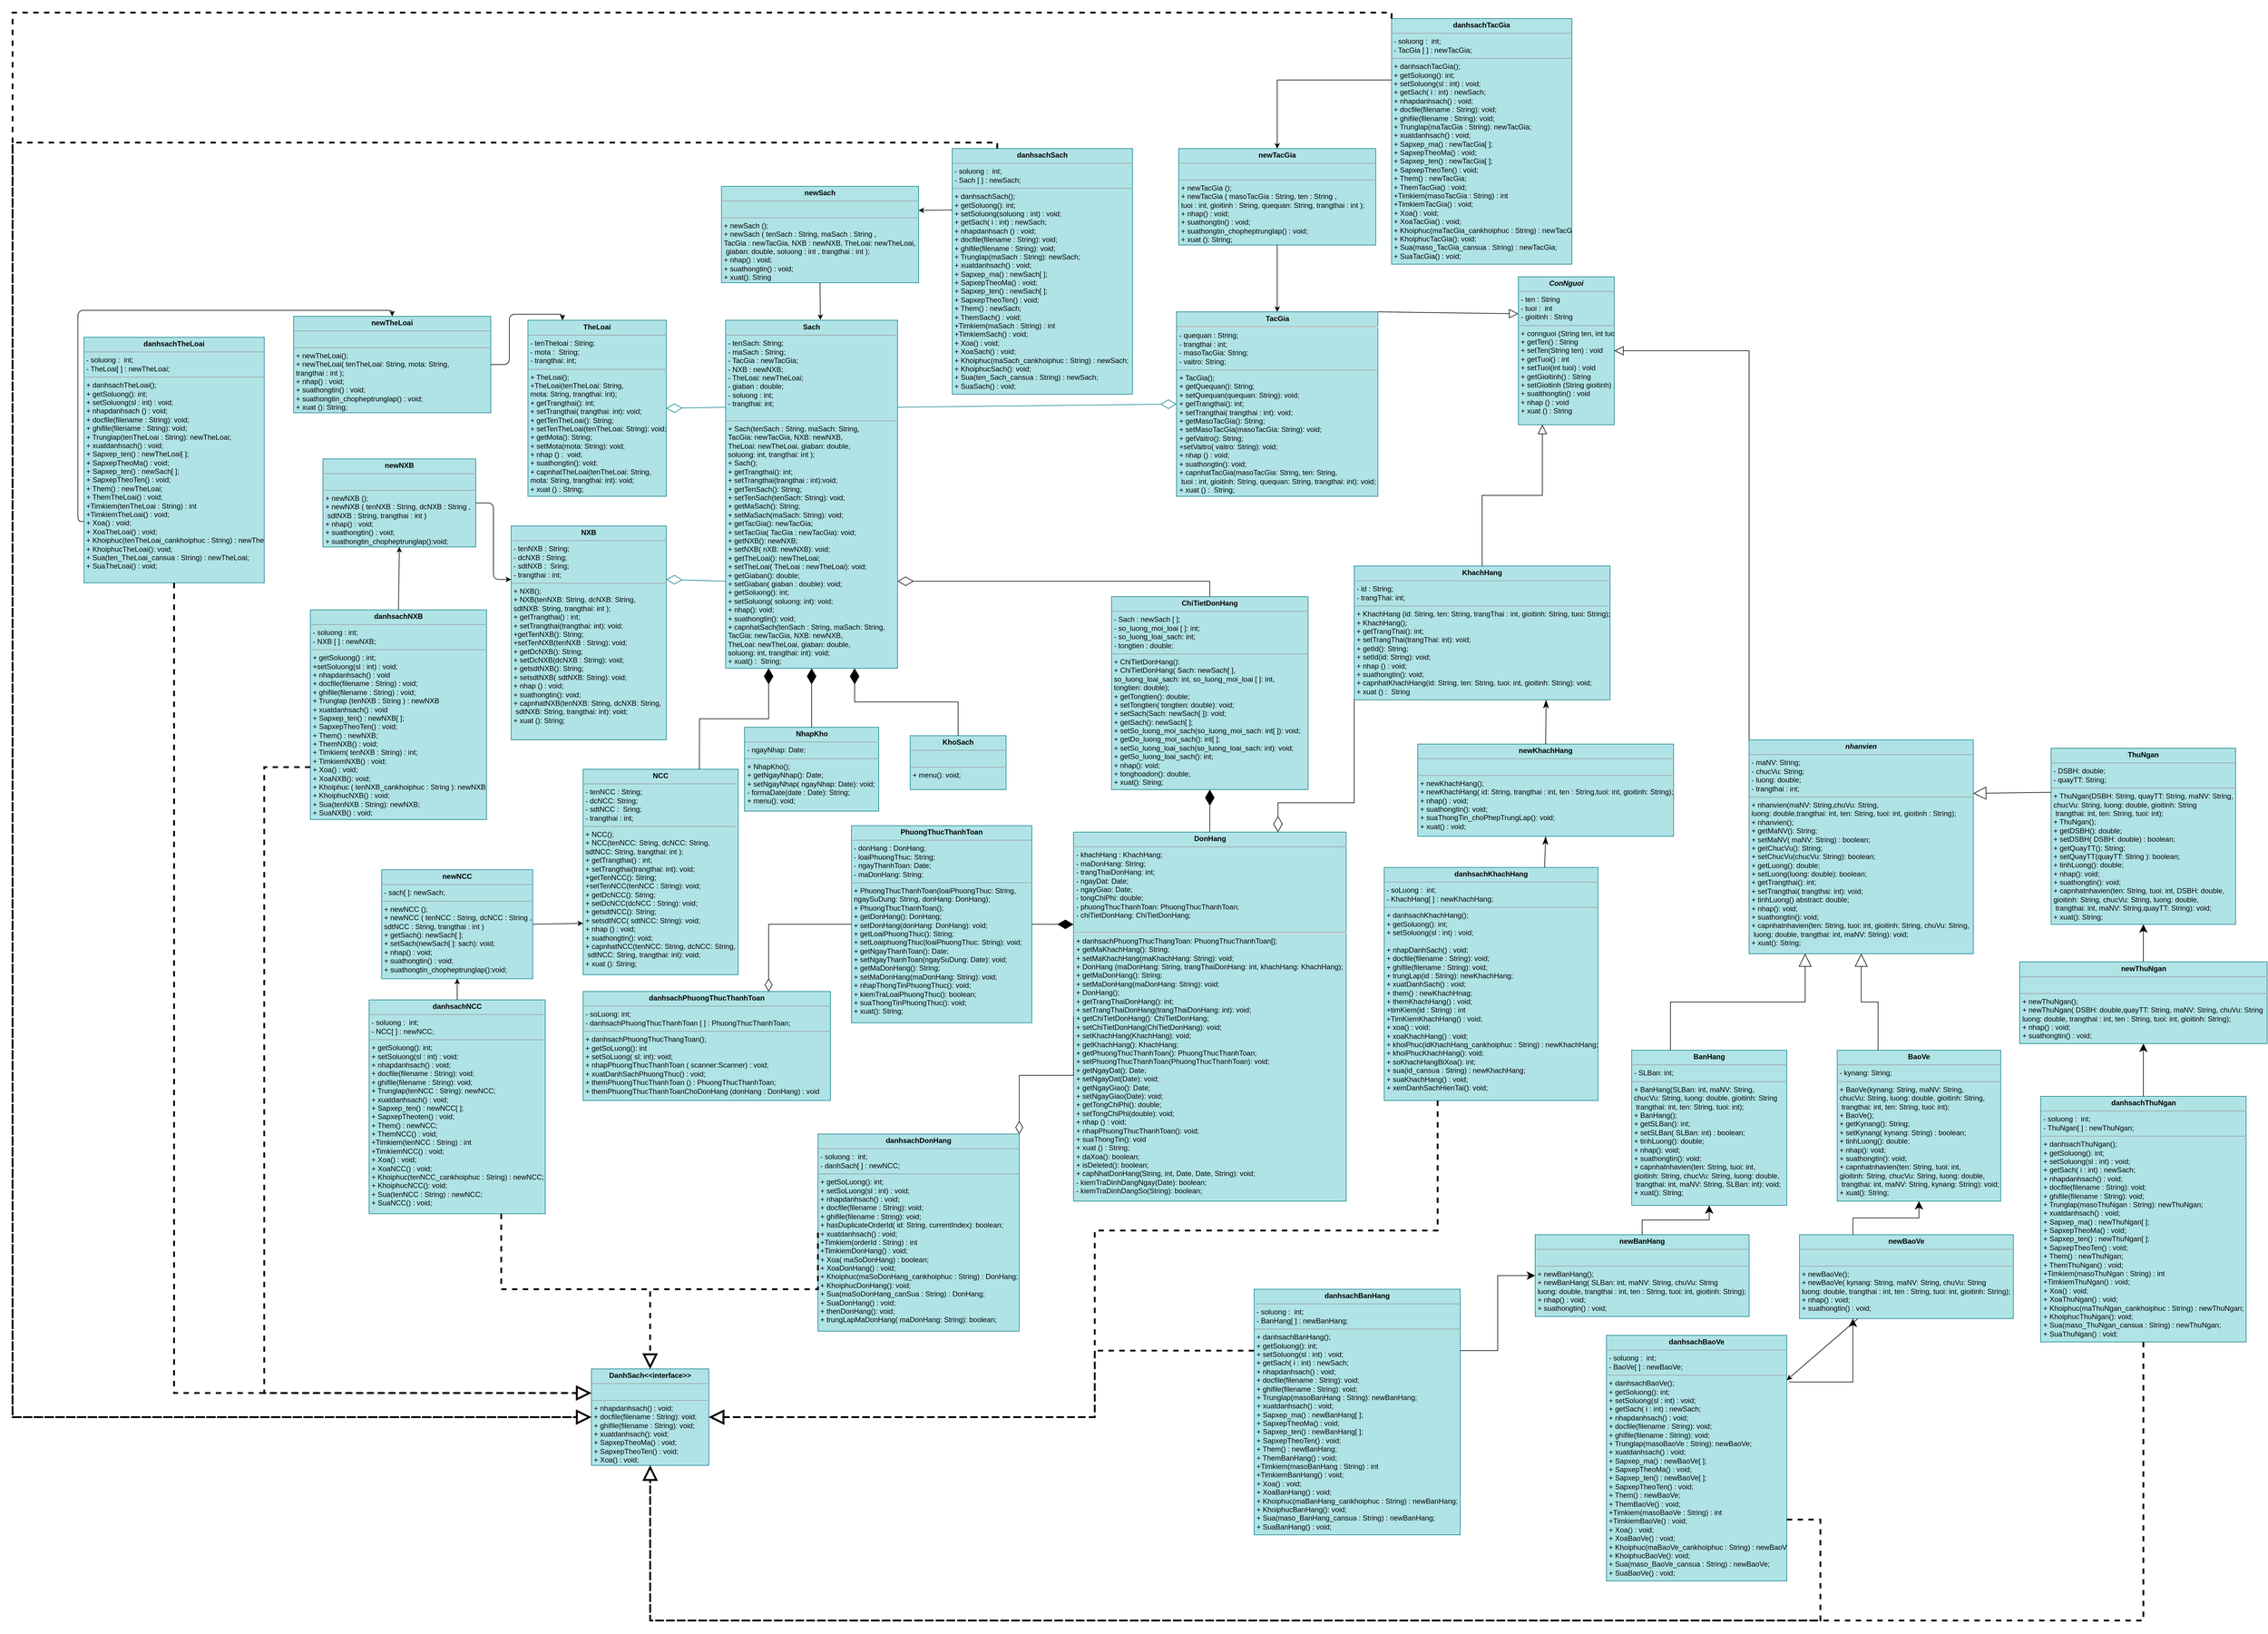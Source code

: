 <mxfile>
    <diagram id="hFsJtEWlm19Sw0dw0MV3" name="Page-1">
        <mxGraphModel dx="4510" dy="5365" grid="1" gridSize="7" guides="1" tooltips="1" connect="1" arrows="1" fold="1" page="1" pageScale="1" pageWidth="850" pageHeight="1100" background="#ffffff" math="0" shadow="0">
            <root>
                <mxCell id="0"/>
                <mxCell id="1" parent="0"/>
                <mxCell id="66" value="" style="endArrow=diamondThin;endFill=1;endSize=24;html=1;entryX=0.5;entryY=1;entryDx=0;entryDy=0;strokeColor=#000000;jumpStyle=none;rounded=0;exitX=0.5;exitY=0;exitDx=0;exitDy=0;" edge="1" parent="1" source="56" target="11">
                    <mxGeometry width="160" relative="1" as="geometry">
                        <mxPoint x="-108.5" y="-1064" as="sourcePoint"/>
                        <mxPoint x="-148" y="-1127" as="targetPoint"/>
                    </mxGeometry>
                </mxCell>
                <mxCell id="11" value="&lt;p style=&quot;margin:0px;margin-top:4px;text-align:center;&quot;&gt;&lt;span&gt;&lt;b&gt;Sach&lt;/b&gt;&lt;/span&gt;&lt;/p&gt;&lt;hr size=&quot;1&quot;&gt;&lt;p style=&quot;margin:0px;margin-left:4px;&quot;&gt;&lt;span style=&quot;background-color: initial;&quot;&gt;- tenSach: String;&lt;/span&gt;&lt;br&gt;&lt;/p&gt;&lt;p style=&quot;margin:0px;margin-left:4px;&quot;&gt;- maSach : String;&lt;/p&gt;&lt;p style=&quot;margin:0px;margin-left:4px;&quot;&gt;- TacGia : newTacGia;&lt;/p&gt;&lt;p style=&quot;margin:0px;margin-left:4px;&quot;&gt;- NXB : newNXB;&lt;/p&gt;&lt;p style=&quot;margin:0px;margin-left:4px;&quot;&gt;- TheLoai: newTheLoai;&lt;/p&gt;&lt;p style=&quot;margin:0px;margin-left:4px;&quot;&gt;- giaban : double;&lt;/p&gt;&lt;p style=&quot;margin:0px;margin-left:4px;&quot;&gt;- soluong : int;&lt;/p&gt;&lt;p style=&quot;margin:0px;margin-left:4px;&quot;&gt;- trangthai: int;&lt;/p&gt;&lt;p style=&quot;margin:0px;margin-left:4px;&quot;&gt;&lt;br&gt;&lt;/p&gt;&lt;hr size=&quot;1&quot;&gt;&lt;p style=&quot;margin:0px;margin-left:4px;&quot;&gt;&lt;span style=&quot;background-color: initial;&quot;&gt;+ Sach(tenSach : String, maSach: String,&amp;nbsp;&lt;/span&gt;&lt;/p&gt;&lt;p style=&quot;margin:0px;margin-left:4px;&quot;&gt;&lt;span style=&quot;background-color: initial;&quot;&gt;TacGia: newTacGia, NXB: newNXB,&lt;/span&gt;&lt;/p&gt;&lt;p style=&quot;margin:0px;margin-left:4px;&quot;&gt;&lt;span style=&quot;background-color: initial;&quot;&gt;TheLoai: newTheLoai, giaban: double,&amp;nbsp;&lt;/span&gt;&lt;/p&gt;&lt;p style=&quot;margin:0px;margin-left:4px;&quot;&gt;&lt;span style=&quot;background-color: initial;&quot;&gt;soluong: int, trangthai: int );&lt;/span&gt;&lt;/p&gt;&lt;p style=&quot;margin:0px;margin-left:4px;&quot;&gt;&lt;span style=&quot;background-color: initial;&quot;&gt;+ Sach();&lt;/span&gt;&lt;/p&gt;&lt;p style=&quot;margin:0px;margin-left:4px;&quot;&gt;&lt;span style=&quot;background-color: initial;&quot;&gt;+ getTrangthai(): int;&lt;/span&gt;&lt;/p&gt;&lt;p style=&quot;margin:0px;margin-left:4px;&quot;&gt;+ setTrangthai(trangthai : int):void;&lt;/p&gt;&lt;p style=&quot;margin:0px;margin-left:4px;&quot;&gt;+ getTenSach(): String;&lt;/p&gt;&lt;p style=&quot;margin:0px;margin-left:4px;&quot;&gt;+ setTenSach(tenSach: String): void;&lt;/p&gt;&lt;p style=&quot;margin:0px;margin-left:4px;&quot;&gt;+ getMaSach(): String;&lt;/p&gt;&lt;p style=&quot;margin:0px;margin-left:4px;&quot;&gt;+ setMaSach(maSach: String): void;&lt;/p&gt;&lt;p style=&quot;margin:0px;margin-left:4px;&quot;&gt;+ getTacGia(): newTacGia;&lt;/p&gt;&lt;p style=&quot;margin:0px;margin-left:4px;&quot;&gt;+ setTacGia( TacGia : newTacGia): void;&lt;/p&gt;&lt;p style=&quot;margin:0px;margin-left:4px;&quot;&gt;+ getNXB(): newNXB;&lt;/p&gt;&lt;p style=&quot;margin:0px;margin-left:4px;&quot;&gt;+ setNXB( nXB: newNXB): void;&lt;/p&gt;&lt;p style=&quot;margin:0px;margin-left:4px;&quot;&gt;+ getTheLoai(): newTheLoai;&lt;/p&gt;&lt;p style=&quot;margin:0px;margin-left:4px;&quot;&gt;+&amp;nbsp;&lt;span style=&quot;background-color: initial;&quot;&gt;setTheLoai( TheLoai : newTheLoai): void;&lt;/span&gt;&lt;/p&gt;&lt;p style=&quot;margin:0px;margin-left:4px;&quot;&gt;&lt;span style=&quot;background-color: initial;&quot;&gt;+ getGiaban(): double;&lt;/span&gt;&lt;/p&gt;&lt;p style=&quot;margin:0px;margin-left:4px;&quot;&gt;&lt;span style=&quot;background-color: initial;&quot;&gt;+ setGiaban( giaban : double): void;&lt;/span&gt;&lt;/p&gt;&lt;p style=&quot;margin:0px;margin-left:4px;&quot;&gt;&lt;span style=&quot;background-color: initial;&quot;&gt;+ getSoluong(): int;&lt;/span&gt;&lt;/p&gt;&lt;p style=&quot;margin:0px;margin-left:4px;&quot;&gt;&lt;span style=&quot;background-color: initial;&quot;&gt;+ setSoluong( soluong: int): void;&lt;/span&gt;&lt;/p&gt;&lt;p style=&quot;margin:0px;margin-left:4px;&quot;&gt;&lt;span style=&quot;background-color: initial;&quot;&gt;+ nhap(): void;&lt;/span&gt;&lt;/p&gt;&lt;p style=&quot;margin:0px;margin-left:4px;&quot;&gt;&lt;span style=&quot;background-color: initial;&quot;&gt;+ suathongtin(): void;&lt;/span&gt;&lt;/p&gt;&lt;p style=&quot;margin:0px;margin-left:4px;&quot;&gt;&lt;span style=&quot;background-color: initial;&quot;&gt;+ capnhatSach(&lt;/span&gt;&lt;span style=&quot;background-color: initial;&quot;&gt;tenSach : String, maSach: String,&amp;nbsp;&lt;/span&gt;&lt;/p&gt;&lt;p style=&quot;margin: 0px 0px 0px 4px;&quot;&gt;&lt;span style=&quot;background-color: initial;&quot;&gt;TacGia: newTacGia, NXB: newNXB,&lt;/span&gt;&lt;/p&gt;&lt;p style=&quot;margin: 0px 0px 0px 4px;&quot;&gt;&lt;span style=&quot;background-color: initial;&quot;&gt;TheLoai: newTheLoai, giaban: double,&amp;nbsp;&lt;/span&gt;&lt;/p&gt;&lt;p style=&quot;margin:0px;margin-left:4px;&quot;&gt;&lt;span style=&quot;background-color: initial;&quot;&gt;soluong: int, trangthai: int&lt;/span&gt;&lt;span style=&quot;background-color: initial;&quot;&gt;): void;&lt;/span&gt;&lt;/p&gt;&lt;p style=&quot;margin:0px;margin-left:4px;&quot;&gt;+ xuat() :&amp;nbsp; String;&lt;/p&gt;" style="verticalAlign=top;align=left;overflow=fill;fontSize=12;fontFamily=Helvetica;html=1;fontStyle=0;fillColor=#b0e3e6;strokeColor=#0e8088;labelBorderColor=none;fontColor=#000000;" parent="1" vertex="1">
                    <mxGeometry x="-252" y="-1757.5" width="287" height="581" as="geometry"/>
                </mxCell>
                <mxCell id="2" value="&lt;p style=&quot;margin:0px;margin-top:4px;text-align:center;&quot;&gt;&lt;span&gt;&lt;b&gt;KhachHang&lt;/b&gt;&lt;/span&gt;&lt;/p&gt;&lt;hr size=&quot;1&quot;&gt;&lt;p style=&quot;margin:0px;margin-left:4px;&quot;&gt;- id : String;&lt;/p&gt;&lt;p style=&quot;margin:0px;margin-left:4px;&quot;&gt;- trangThai: int;&lt;/p&gt;&lt;hr size=&quot;1&quot;&gt;&lt;p style=&quot;margin:0px;margin-left:4px;&quot;&gt;+ KhachHang (id: String, ten: String, trangThai : int, gioitinh: String, tuoi: String);&lt;/p&gt;&lt;p style=&quot;margin:0px;margin-left:4px;&quot;&gt;+ KhachHang();&lt;/p&gt;&lt;p style=&quot;margin:0px;margin-left:4px;&quot;&gt;+ getTrangThai(): int;&lt;/p&gt;&lt;p style=&quot;margin:0px;margin-left:4px;&quot;&gt;+ setTrangThai(trangThai: int): void;&lt;/p&gt;&lt;p style=&quot;margin:0px;margin-left:4px;&quot;&gt;+ getId(): String;&lt;/p&gt;&lt;p style=&quot;margin:0px;margin-left:4px;&quot;&gt;+ setId(id: String): void;&lt;/p&gt;&lt;p style=&quot;margin:0px;margin-left:4px;&quot;&gt;+ nhap () : void;&lt;/p&gt;&lt;p style=&quot;margin:0px;margin-left:4px;&quot;&gt;+ suathongtin(): void;&lt;/p&gt;&lt;p style=&quot;margin:0px;margin-left:4px;&quot;&gt;+ capnhatKhachHang(id: String, ten: String, tuoi: int, gioitinh: String): void;&lt;/p&gt;&lt;p style=&quot;margin:0px;margin-left:4px;&quot;&gt;&lt;span style=&quot;background-color: initial;&quot;&gt;+ xuat () :&amp;nbsp; String&lt;/span&gt;&lt;/p&gt;" style="verticalAlign=top;align=left;overflow=fill;fontSize=12;fontFamily=Helvetica;html=1;fontStyle=0;fillColor=#b0e3e6;strokeColor=#0e8088;labelBorderColor=none;fontColor=#000000;" parent="1" vertex="1">
                    <mxGeometry x="797" y="-1347.25" width="427" height="223.5" as="geometry"/>
                </mxCell>
                <mxCell id="4" value="&lt;p style=&quot;margin:0px;margin-top:4px;text-align:center;&quot;&gt;&lt;b&gt;ChiTietDonHang&lt;/b&gt;&lt;/p&gt;&lt;hr size=&quot;1&quot;&gt;&lt;p style=&quot;margin:0px;margin-left:4px;&quot;&gt;- Sach : newSach [ ];&lt;/p&gt;&lt;p style=&quot;margin:0px;margin-left:4px;&quot;&gt;- so_luong_moi_loai [ ]: int;&lt;/p&gt;&lt;p style=&quot;margin:0px;margin-left:4px;&quot;&gt;- so_luong_loai_sach: int;&lt;/p&gt;&lt;p style=&quot;margin:0px;margin-left:4px;&quot;&gt;- tongtien : double;&lt;/p&gt;&lt;hr size=&quot;1&quot;&gt;&lt;p style=&quot;margin:0px;margin-left:4px;&quot;&gt;+ ChiTietDonHang():&lt;/p&gt;&lt;p style=&quot;margin:0px;margin-left:4px;&quot;&gt;+ ChiTietDonHang( Sach: newSach[ ],&lt;/p&gt;&lt;p style=&quot;margin:0px;margin-left:4px;&quot;&gt;&lt;span style=&quot;background-color: initial;&quot;&gt;so_luong_loai_sach: int,&amp;nbsp;&lt;/span&gt;&lt;span style=&quot;background-color: initial;&quot;&gt;so_luong_moi_loai [ ]: int,&amp;nbsp;&lt;/span&gt;&lt;/p&gt;&lt;p style=&quot;margin:0px;margin-left:4px;&quot;&gt;&lt;span style=&quot;background-color: initial;&quot;&gt;tongtien: double);&lt;/span&gt;&lt;/p&gt;&lt;p style=&quot;margin:0px;margin-left:4px;&quot;&gt;&lt;span style=&quot;background-color: initial;&quot;&gt;+ getTongtien(): double;&lt;/span&gt;&lt;/p&gt;&lt;p style=&quot;margin:0px;margin-left:4px;&quot;&gt;&lt;span style=&quot;background-color: initial;&quot;&gt;+ setTongtien( tongtien: double): void;&lt;/span&gt;&lt;/p&gt;&lt;p style=&quot;margin:0px;margin-left:4px;&quot;&gt;&lt;span style=&quot;background-color: initial;&quot;&gt;+ setSach(Sach: newSach[ ]): void;&lt;/span&gt;&lt;/p&gt;&lt;p style=&quot;margin:0px;margin-left:4px;&quot;&gt;&lt;span style=&quot;background-color: initial;&quot;&gt;+ getSach(): newSach[ ];&lt;/span&gt;&lt;/p&gt;&lt;p style=&quot;margin:0px;margin-left:4px;&quot;&gt;&lt;span style=&quot;background-color: initial;&quot;&gt;+ setSo_luong_moi_sach(so_luong_moi_sach: int[ ]): void;&lt;/span&gt;&lt;/p&gt;&lt;p style=&quot;margin:0px;margin-left:4px;&quot;&gt;&lt;span style=&quot;background-color: initial;&quot;&gt;+ getDo_luong_moi_sach(): int[ ];&lt;/span&gt;&lt;/p&gt;&lt;p style=&quot;margin:0px;margin-left:4px;&quot;&gt;&lt;span style=&quot;background-color: initial;&quot;&gt;+ setSo_luong_loai_sach(so_luong_loai_sach: int): void;&lt;/span&gt;&lt;/p&gt;&lt;p style=&quot;margin:0px;margin-left:4px;&quot;&gt;&lt;span style=&quot;background-color: initial;&quot;&gt;+ getSo_luong_loai_sach(): int;&lt;/span&gt;&lt;/p&gt;&lt;p style=&quot;margin:0px;margin-left:4px;&quot;&gt;&lt;span style=&quot;background-color: initial;&quot;&gt;+ nhap(): void;&lt;/span&gt;&lt;/p&gt;&lt;p style=&quot;margin:0px;margin-left:4px;&quot;&gt;&lt;span style=&quot;background-color: initial;&quot;&gt;+ tonghoadon(): double;&lt;/span&gt;&lt;/p&gt;&lt;p style=&quot;margin:0px;margin-left:4px;&quot;&gt;&lt;span style=&quot;background-color: initial;&quot;&gt;+ xuat(): String;&lt;/span&gt;&lt;/p&gt;" style="verticalAlign=top;align=left;overflow=fill;fontSize=12;fontFamily=Helvetica;html=1;fontStyle=0;fillColor=#b0e3e6;strokeColor=#0e8088;labelBorderColor=none;fontColor=#000000;" parent="1" vertex="1">
                    <mxGeometry x="392" y="-1296" width="328" height="322" as="geometry"/>
                </mxCell>
                <mxCell id="5" value="&lt;p style=&quot;margin:0px;margin-top:4px;text-align:center;&quot;&gt;&lt;b&gt;danhsachSach&lt;/b&gt;&lt;/p&gt;&lt;hr size=&quot;1&quot;&gt;&lt;p style=&quot;margin:0px;margin-left:4px;&quot;&gt;- soluong :&amp;nbsp; int;&lt;/p&gt;&lt;p style=&quot;margin:0px;margin-left:4px;&quot;&gt;- Sach [ ] : newSach;&lt;/p&gt;&lt;hr size=&quot;1&quot;&gt;&lt;p style=&quot;margin:0px;margin-left:4px;&quot;&gt;+ danhsachSach();&lt;/p&gt;&lt;p style=&quot;margin:0px;margin-left:4px;&quot;&gt;+ getSoluong(): int;&lt;/p&gt;&lt;p style=&quot;margin:0px;margin-left:4px;&quot;&gt;+ setSoluong(soluong : int) : void;&lt;/p&gt;&lt;p style=&quot;margin:0px;margin-left:4px;&quot;&gt;+ getSach( i : int) : newSach;&lt;/p&gt;&lt;p style=&quot;margin:0px;margin-left:4px;&quot;&gt;+ nhapdanhsach () : void;&lt;/p&gt;&lt;p style=&quot;margin:0px;margin-left:4px;&quot;&gt;+ docfile(filename : String): void;&lt;/p&gt;&lt;p style=&quot;margin:0px;margin-left:4px;&quot;&gt;+ ghifile(filename : String): void;&lt;/p&gt;&lt;p style=&quot;margin:0px;margin-left:4px;&quot;&gt;+ Trunglap(maSach : String): newSach;&lt;/p&gt;&lt;p style=&quot;margin:0px;margin-left:4px;&quot;&gt;+ xuatdanhsach() : void;&lt;/p&gt;&lt;p style=&quot;margin:0px;margin-left:4px;&quot;&gt;+ Sapxep_ma() : newSach[ ];&lt;/p&gt;&lt;p style=&quot;margin:0px;margin-left:4px;&quot;&gt;+ SapxepTheoMa() : void;&lt;/p&gt;&lt;p style=&quot;margin:0px;margin-left:4px;&quot;&gt;+ Sapxep_ten() : newSach[ ];&lt;/p&gt;&lt;p style=&quot;margin:0px;margin-left:4px;&quot;&gt;+ SapxepTheoTen() : void;&lt;/p&gt;&lt;p style=&quot;margin:0px;margin-left:4px;&quot;&gt;+ Them() : newSach;&lt;/p&gt;&lt;p style=&quot;margin:0px;margin-left:4px;&quot;&gt;+ ThemSach() : void;&lt;/p&gt;&lt;p style=&quot;margin:0px;margin-left:4px;&quot;&gt;+Timkiem(maSach : String) : int&lt;/p&gt;&lt;p style=&quot;margin:0px;margin-left:4px;&quot;&gt;+TimkiemSach() : void;&lt;/p&gt;&lt;p style=&quot;margin:0px;margin-left:4px;&quot;&gt;+ Xoa() : void;&lt;/p&gt;&lt;p style=&quot;margin:0px;margin-left:4px;&quot;&gt;+ XoaSach() : void;&lt;/p&gt;&lt;p style=&quot;margin:0px;margin-left:4px;&quot;&gt;+ Khoiphuc(maSach_cankhoiphuc : String) : newSach;&lt;/p&gt;&lt;p style=&quot;margin:0px;margin-left:4px;&quot;&gt;+ KhoiphucSach(): void;&lt;/p&gt;&lt;p style=&quot;margin:0px;margin-left:4px;&quot;&gt;+ Sua(ten_Sach_cansua : String) : newSach;&lt;/p&gt;&lt;p style=&quot;margin:0px;margin-left:4px;&quot;&gt;+ SuaSach() : void;&lt;/p&gt;&lt;p style=&quot;margin:0px;margin-left:4px;&quot;&gt;&lt;br&gt;&lt;/p&gt;" style="verticalAlign=top;align=left;overflow=fill;fontSize=12;fontFamily=Helvetica;html=1;fontStyle=0;fillColor=#b0e3e6;strokeColor=#0e8088;labelBorderColor=none;fontColor=#000000;" parent="1" vertex="1">
                    <mxGeometry x="126" y="-2044" width="301" height="410" as="geometry"/>
                </mxCell>
                <mxCell id="6" value="&lt;p style=&quot;margin:0px;margin-top:4px;text-align:center;&quot;&gt;&lt;span&gt;&lt;b&gt;DonHang&lt;/b&gt;&lt;/span&gt;&lt;/p&gt;&lt;hr size=&quot;1&quot;&gt;&lt;p style=&quot;margin:0px;margin-left:4px;&quot;&gt;- khachHang : KhachHang;&lt;/p&gt;&lt;p style=&quot;margin:0px;margin-left:4px;&quot;&gt;- maDonHang: String;&lt;/p&gt;&lt;p style=&quot;margin:0px;margin-left:4px;&quot;&gt;- trangThaiDonHang: int;&lt;/p&gt;&lt;p style=&quot;margin:0px;margin-left:4px;&quot;&gt;- ngayDat: Date;&lt;/p&gt;&lt;p style=&quot;margin:0px;margin-left:4px;&quot;&gt;- ngayGiao: Date;&lt;/p&gt;&lt;p style=&quot;margin:0px;margin-left:4px;&quot;&gt;- tongChiPhi: double;&lt;/p&gt;&lt;p style=&quot;margin:0px;margin-left:4px;&quot;&gt;- phuongThucThanhToan: PhuongThucThanhToan;&lt;/p&gt;&lt;p style=&quot;margin:0px;margin-left:4px;&quot;&gt;- chiTietDonHang: ChiTietDonHang;&lt;/p&gt;&lt;p style=&quot;margin:0px;margin-left:4px;&quot;&gt;&lt;br&gt;&lt;/p&gt;&lt;hr&gt;&lt;p style=&quot;margin:0px;margin-left:4px;&quot;&gt;+ danhsachPhuongThucThangToan: PhuongThucThanhToan[];&lt;/p&gt;&lt;p style=&quot;margin:0px;margin-left:4px;&quot;&gt;+ getMaKhachHang(): String;&lt;/p&gt;&lt;p style=&quot;margin:0px;margin-left:4px;&quot;&gt;+ setMaKhachHang(maKhachHang: String): void;&lt;/p&gt;&lt;p style=&quot;margin:0px;margin-left:4px;&quot;&gt;+ DonHang (maDonHang: String, trangThaiDonHang: int, khachHang: KhachHang);&lt;/p&gt;&lt;p style=&quot;margin:0px;margin-left:4px;&quot;&gt;+ getMaDonHang(): String;&lt;/p&gt;&lt;p style=&quot;margin:0px;margin-left:4px;&quot;&gt;+ setMaDonHang(maDonHang: String): void;&lt;/p&gt;&lt;p style=&quot;margin:0px;margin-left:4px;&quot;&gt;+ DonHang();&lt;/p&gt;&lt;p style=&quot;margin:0px;margin-left:4px;&quot;&gt;+ getTrangThaiDonHang(): int;&lt;/p&gt;&lt;p style=&quot;margin:0px;margin-left:4px;&quot;&gt;+ setTrangThaiDonHang(trangThaiDonHang: int): void;&lt;/p&gt;&lt;p style=&quot;margin:0px;margin-left:4px;&quot;&gt;+&amp;nbsp;getChiTietDonHang(): ChiTietDonHang;&lt;/p&gt;&lt;p style=&quot;margin:0px;margin-left:4px;&quot;&gt;+&amp;nbsp;setChiTietDonHang(ChiTietDonHang): void;&lt;/p&gt;&lt;p style=&quot;margin:0px;margin-left:4px;&quot;&gt;+ setKhachHang(KhachHang): void;&amp;nbsp;&lt;br&gt;&lt;/p&gt;&lt;p style=&quot;margin:0px;margin-left:4px;&quot;&gt;+&amp;nbsp;getKhachHang(): KhachHang;&lt;/p&gt;&lt;p style=&quot;margin:0px;margin-left:4px;&quot;&gt;+ getPhuongThucThanhToan(): PhuongThucThanhToan;&lt;br&gt;&lt;/p&gt;&lt;p style=&quot;margin:0px;margin-left:4px;&quot;&gt;+ setPhuongThucThanhToan(PhuongThucThanhToan): void;&lt;br&gt;&lt;/p&gt;&lt;p style=&quot;margin:0px;margin-left:4px;&quot;&gt;+ getNgayDat(): Date;&lt;br&gt;&lt;/p&gt;&lt;p style=&quot;margin:0px;margin-left:4px;&quot;&gt;+ setNgayDat(Date): void;&lt;br&gt;&lt;/p&gt;&lt;p style=&quot;margin:0px;margin-left:4px;&quot;&gt;+ getNgayGiao(): Date;&lt;br&gt;&lt;/p&gt;&lt;p style=&quot;margin:0px;margin-left:4px;&quot;&gt;+ setNgayGiao(Date): void;&lt;br&gt;&lt;/p&gt;&lt;p style=&quot;margin:0px;margin-left:4px;&quot;&gt;+ getTongChiPhi(): double;&lt;br&gt;&lt;/p&gt;&lt;p style=&quot;margin:0px;margin-left:4px;&quot;&gt;+ setTongChiPhi(double): void;&lt;br&gt;&lt;/p&gt;&lt;p style=&quot;margin:0px;margin-left:4px;&quot;&gt;+ nhap () : void;&lt;/p&gt;&lt;p style=&quot;margin:0px;margin-left:4px;&quot;&gt;+ nhapPhuongThucThanhToan(): void;&lt;br&gt;&lt;/p&gt;&lt;p style=&quot;margin:0px;margin-left:4px;&quot;&gt;+ suaThongTin(): void&lt;br&gt;&lt;/p&gt;&lt;p style=&quot;margin:0px;margin-left:4px;&quot;&gt;+ xuat () : String;&lt;/p&gt;&lt;p style=&quot;margin:0px;margin-left:4px;&quot;&gt;+ daXoa(): boolean;&lt;br&gt;&lt;/p&gt;&lt;p style=&quot;margin:0px;margin-left:4px;&quot;&gt;+ isDeleted(): boolean;&lt;br&gt;&lt;/p&gt;&lt;p style=&quot;margin:0px;margin-left:4px;&quot;&gt;+ capNhatDonHang(String, int, Date, Date, String): void;&lt;br&gt;&lt;/p&gt;&lt;p style=&quot;margin:0px;margin-left:4px;&quot;&gt;- kiemTraDinhDangNgay(Date): boolean;&lt;/p&gt;&lt;p style=&quot;margin:0px;margin-left:4px;&quot;&gt;- kiemTraDinhDangSo(String): boolean;&lt;/p&gt;&lt;p style=&quot;margin:0px;margin-left:4px;&quot;&gt;&lt;br&gt;&lt;/p&gt;" style="verticalAlign=top;align=left;overflow=fill;fontSize=12;fontFamily=Helvetica;html=1;fontStyle=0;fillColor=#b0e3e6;strokeColor=#0e8088;labelBorderColor=none;fontColor=#000000;" parent="1" vertex="1">
                    <mxGeometry x="328.5" y="-903" width="455" height="616" as="geometry"/>
                </mxCell>
                <mxCell id="7" value="&lt;p style=&quot;margin:0px;margin-top:4px;text-align:center;&quot;&gt;&lt;span&gt;&lt;b&gt;NXB&lt;/b&gt;&lt;/span&gt;&lt;/p&gt;&lt;hr size=&quot;1&quot;&gt;&lt;p style=&quot;margin:0px;margin-left:4px;&quot;&gt;- tenNXB : String;&lt;/p&gt;&lt;p style=&quot;margin:0px;margin-left:4px;&quot;&gt;- dcNXB : String;&lt;/p&gt;&lt;p style=&quot;margin:0px;margin-left:4px;&quot;&gt;- sdtNXB :&amp;nbsp; Sring;&lt;/p&gt;&lt;p style=&quot;margin:0px;margin-left:4px;&quot;&gt;- trangthai : int;&lt;/p&gt;&lt;hr size=&quot;1&quot;&gt;&lt;p style=&quot;margin:0px;margin-left:4px;&quot;&gt;+ NXB();&lt;/p&gt;&lt;p style=&quot;margin:0px;margin-left:4px;&quot;&gt;+ NXB(tenNXB: String,&amp;nbsp;&lt;span style=&quot;background-color: initial;&quot;&gt;dcNXB: String,&amp;nbsp;&lt;/span&gt;&lt;/p&gt;&lt;p style=&quot;margin:0px;margin-left:4px;&quot;&gt;&lt;span style=&quot;background-color: initial;&quot;&gt;sdtNXB: String, trangthai: int );&lt;/span&gt;&lt;/p&gt;&lt;p style=&quot;margin:0px;margin-left:4px;&quot;&gt;+ getTrangthai() : int;&lt;/p&gt;&lt;p style=&quot;margin:0px;margin-left:4px;&quot;&gt;+ setTrangthai(trangthai: int): void;&lt;/p&gt;&lt;p style=&quot;margin:0px;margin-left:4px;&quot;&gt;+getTenNXB(): String;&lt;/p&gt;&lt;p style=&quot;margin:0px;margin-left:4px;&quot;&gt;+setTenNXB(tenNXB : String): void;&lt;/p&gt;&lt;p style=&quot;margin:0px;margin-left:4px;&quot;&gt;+ getDcNXB(): String;&lt;/p&gt;&lt;p style=&quot;margin:0px;margin-left:4px;&quot;&gt;+ setDcNXB(dcNXB : String): void;&lt;br&gt;&lt;/p&gt;&lt;p style=&quot;margin:0px;margin-left:4px;&quot;&gt;+ getsdtNXB(): String;&lt;/p&gt;&lt;p style=&quot;margin:0px;margin-left:4px;&quot;&gt;&lt;span style=&quot;background-color: initial;&quot;&gt;+ setsdtNXB( sdtNXB: String): void;&lt;/span&gt;&lt;/p&gt;&lt;p style=&quot;margin:0px;margin-left:4px;&quot;&gt;+ nhap () : void;&lt;/p&gt;&lt;p style=&quot;margin:0px;margin-left:4px;&quot;&gt;+ suathongtin(): void;&lt;/p&gt;&lt;p style=&quot;margin:0px;margin-left:4px;&quot;&gt;+ capnhatNXB(tenNXB: String, dcNXB: String,&lt;/p&gt;&lt;p style=&quot;margin:0px;margin-left:4px;&quot;&gt;&lt;span style=&quot;background-color: initial;&quot;&gt;&amp;nbsp;sdtNXB: String, trangthai: int): void;&lt;/span&gt;&lt;/p&gt;&lt;p style=&quot;margin:0px;margin-left:4px;&quot;&gt;+ xuat (): String;&lt;/p&gt;&lt;p style=&quot;margin:0px;margin-left:4px;&quot;&gt;&lt;br&gt;&lt;/p&gt;" style="verticalAlign=top;align=left;overflow=fill;fontSize=12;fontFamily=Helvetica;html=1;fontStyle=0;fillColor=#b0e3e6;strokeColor=#0e8088;labelBorderColor=none;fontColor=#000000;" parent="1" vertex="1">
                    <mxGeometry x="-610" y="-1414" width="259" height="357" as="geometry"/>
                </mxCell>
                <mxCell id="8" value="&lt;p style=&quot;margin:0px;margin-top:4px;text-align:center;&quot;&gt;&lt;b&gt;TacGia&lt;/b&gt;&lt;/p&gt;&lt;hr&gt;&lt;p style=&quot;margin:0px;margin-left:4px;&quot;&gt;- quequan : String;&lt;/p&gt;&lt;p style=&quot;margin:0px;margin-left:4px;&quot;&gt;- trangthai : int;&lt;/p&gt;&lt;p style=&quot;margin:0px;margin-left:4px;&quot;&gt;- masoTacGia: String;&lt;/p&gt;&lt;p style=&quot;margin:0px;margin-left:4px;&quot;&gt;- vaitro: String;&lt;/p&gt;&lt;hr size=&quot;1&quot;&gt;&lt;p style=&quot;margin:0px;margin-left:4px;&quot;&gt;+ TacGia();&lt;/p&gt;&lt;p style=&quot;margin:0px;margin-left:4px;&quot;&gt;+ getQuequan(): String;&lt;/p&gt;&lt;p style=&quot;margin:0px;margin-left:4px;&quot;&gt;+ setQuequan(quequan: String): void;&lt;/p&gt;&lt;p style=&quot;margin:0px;margin-left:4px;&quot;&gt;+ getTrangthai(): int;&lt;/p&gt;&lt;p style=&quot;margin:0px;margin-left:4px;&quot;&gt;+ setTrangthai( trangthai : int): void;&lt;/p&gt;&lt;p style=&quot;margin:0px;margin-left:4px;&quot;&gt;+ getMasoTacGia(): String;&lt;/p&gt;&lt;p style=&quot;margin:0px;margin-left:4px;&quot;&gt;+ setMasoTacGia(masoTacGia: String): void;&lt;/p&gt;&lt;p style=&quot;margin:0px;margin-left:4px;&quot;&gt;+ getVaitro(): String;&lt;/p&gt;&lt;p style=&quot;margin:0px;margin-left:4px;&quot;&gt;+setVaitro( vaitro: String): void;&lt;/p&gt;&lt;p style=&quot;margin:0px;margin-left:4px;&quot;&gt;+ nhap () : void;&lt;/p&gt;&lt;p style=&quot;margin:0px;margin-left:4px;&quot;&gt;+ suathongtin(): void;&lt;/p&gt;&lt;p style=&quot;margin:0px;margin-left:4px;&quot;&gt;+ capnhatTacGia(masoTacGia: String, ten: String,&lt;/p&gt;&lt;p style=&quot;margin:0px;margin-left:4px;&quot;&gt;&amp;nbsp;tuoi : int, gioitinh: String, quequan: String, trangthai: int): void;&lt;/p&gt;&lt;p style=&quot;margin:0px;margin-left:4px;&quot;&gt;+ xuat () :&amp;nbsp; String;&lt;/p&gt;" style="verticalAlign=top;align=left;overflow=fill;fontSize=12;fontFamily=Helvetica;html=1;fontStyle=0;fillColor=#b0e3e6;strokeColor=#0e8088;labelBorderColor=none;fontColor=#000000;" parent="1" vertex="1">
                    <mxGeometry x="500.5" y="-1771.5" width="336" height="308" as="geometry"/>
                </mxCell>
                <mxCell id="9" value="&lt;p style=&quot;margin:0px;margin-top:4px;text-align:center;&quot;&gt;&lt;b&gt;BanHang&lt;/b&gt;&lt;/p&gt;&lt;hr size=&quot;1&quot;&gt;&lt;p style=&quot;margin:0px;margin-left:4px;&quot;&gt;- SLBan: int;&lt;/p&gt;&lt;hr size=&quot;1&quot;&gt;&lt;p style=&quot;margin:0px;margin-left:4px;&quot;&gt;+ BanHang(SLBan: int, maNV: String,&amp;nbsp;&lt;/p&gt;&lt;p style=&quot;margin:0px;margin-left:4px;&quot;&gt;chucVu: String, luong: double, gioitinh: String&lt;/p&gt;&lt;p style=&quot;margin:0px;margin-left:4px;&quot;&gt;&amp;nbsp;trangthai: int, ten: String, tuoi: int);&lt;/p&gt;&lt;p style=&quot;margin:0px;margin-left:4px;&quot;&gt;&lt;span style=&quot;background-color: initial;&quot;&gt;+ BanHang();&lt;/span&gt;&lt;/p&gt;&lt;p style=&quot;margin:0px;margin-left:4px;&quot;&gt;&lt;span style=&quot;background-color: initial;&quot;&gt;+ getSLBan(): int;&lt;/span&gt;&lt;/p&gt;&lt;p style=&quot;margin:0px;margin-left:4px;&quot;&gt;&lt;span style=&quot;background-color: initial;&quot;&gt;+ setSLBan( SLBan: int) : boolean;&lt;/span&gt;&lt;/p&gt;&lt;p style=&quot;margin:0px;margin-left:4px;&quot;&gt;&lt;span style=&quot;background-color: initial;&quot;&gt;+ tinhLuong(): double;&lt;/span&gt;&lt;/p&gt;&lt;p style=&quot;margin:0px;margin-left:4px;&quot;&gt;&lt;span style=&quot;background-color: initial;&quot;&gt;+ nhap(): void;&lt;/span&gt;&lt;/p&gt;&lt;p style=&quot;margin:0px;margin-left:4px;&quot;&gt;&lt;span style=&quot;background-color: initial;&quot;&gt;+ suathongtin(): void;&lt;/span&gt;&lt;/p&gt;&lt;p style=&quot;margin:0px;margin-left:4px;&quot;&gt;&lt;span style=&quot;background-color: initial;&quot;&gt;+ capnhatnhavien(ten: String, tuoi: int,&amp;nbsp;&lt;/span&gt;&lt;/p&gt;&lt;p style=&quot;margin:0px;margin-left:4px;&quot;&gt;&lt;span style=&quot;background-color: initial;&quot;&gt;gioitinh: String,&lt;/span&gt;&lt;span style=&quot;background-color: initial;&quot;&gt;&amp;nbsp;chucVu: String, luong: double,&lt;/span&gt;&lt;/p&gt;&lt;p style=&quot;margin:0px;margin-left:4px;&quot;&gt;&lt;span style=&quot;background-color: initial;&quot;&gt;&amp;nbsp;trangthai: int, maNV: String, SLBan: int): void;&lt;/span&gt;&lt;/p&gt;&lt;p style=&quot;margin:0px;margin-left:4px;&quot;&gt;&lt;span style=&quot;background-color: initial;&quot;&gt;+ xuat(): String;&lt;/span&gt;&lt;/p&gt;&lt;p style=&quot;margin:0px;margin-left:4px;&quot;&gt;&lt;span style=&quot;background-color: initial;&quot;&gt;&lt;br&gt;&lt;/span&gt;&lt;/p&gt;" style="verticalAlign=top;align=left;overflow=fill;fontSize=12;fontFamily=Helvetica;html=1;fontStyle=0;fillColor=#b0e3e6;strokeColor=#0e8088;labelBorderColor=none;fontColor=#000000;" parent="1" vertex="1">
                    <mxGeometry x="1260" y="-539" width="259" height="259" as="geometry"/>
                </mxCell>
                <mxCell id="10" value="&lt;p style=&quot;margin:0px;margin-top:4px;text-align:center;&quot;&gt;&lt;b&gt;&lt;i&gt;ConNguoi&lt;/i&gt;&lt;/b&gt;&lt;/p&gt;&lt;hr size=&quot;1&quot;&gt;&lt;p style=&quot;margin:0px;margin-left:4px;&quot;&gt;- ten : String&lt;/p&gt;&lt;p style=&quot;margin:0px;margin-left:4px;&quot;&gt;- tuoi :&amp;nbsp; int&lt;/p&gt;&lt;p style=&quot;margin:0px;margin-left:4px;&quot;&gt;- gioitinh : String&lt;/p&gt;&lt;hr size=&quot;1&quot;&gt;&lt;p style=&quot;margin:0px;margin-left:4px;&quot;&gt;+ connguoi (String ten, int tuoi, String gioitinh)&lt;/p&gt;&lt;p style=&quot;margin:0px;margin-left:4px;&quot;&gt;+ getTen() : String&lt;/p&gt;&lt;p style=&quot;margin:0px;margin-left:4px;&quot;&gt;+ setTen(String ten) : void&lt;/p&gt;&lt;p style=&quot;margin:0px;margin-left:4px;&quot;&gt;+ getTuoi() : int&lt;/p&gt;&lt;p style=&quot;margin:0px;margin-left:4px;&quot;&gt;+ setTuoi(int tuoi) : void&lt;/p&gt;&lt;p style=&quot;margin:0px;margin-left:4px;&quot;&gt;+ getGioitinh() : String&lt;/p&gt;&lt;p style=&quot;margin:0px;margin-left:4px;&quot;&gt;+ setGioitinh (String gioitinh) : void&lt;/p&gt;&lt;p style=&quot;margin:0px;margin-left:4px;&quot;&gt;+ suatthongtin() : void&lt;/p&gt;&lt;p style=&quot;margin:0px;margin-left:4px;&quot;&gt;+ nhap () : void&amp;nbsp;&lt;/p&gt;&lt;p style=&quot;margin:0px;margin-left:4px;&quot;&gt;+ xuat () : String&lt;/p&gt;" style="verticalAlign=top;align=left;overflow=fill;fontSize=12;fontFamily=Helvetica;html=1;fontStyle=0;fillColor=#b0e3e6;strokeColor=#0e8088;labelBorderColor=none;fontColor=#000000;" parent="1" vertex="1">
                    <mxGeometry x="1071" y="-1830" width="160" height="247" as="geometry"/>
                </mxCell>
                <mxCell id="12" value="&lt;p style=&quot;margin:0px;margin-top:4px;text-align:center;&quot;&gt;&lt;span&gt;&lt;b&gt;TheLoai&lt;/b&gt;&lt;/span&gt;&lt;/p&gt;&lt;hr size=&quot;1&quot;&gt;&lt;p style=&quot;margin:0px;margin-left:4px;&quot;&gt;- tenTheloai : String;&lt;/p&gt;&lt;p style=&quot;margin:0px;margin-left:4px;&quot;&gt;- mota :&amp;nbsp; String;&lt;/p&gt;&lt;p style=&quot;margin:0px;margin-left:4px;&quot;&gt;- trangthai: int;&lt;/p&gt;&lt;hr size=&quot;1&quot;&gt;&lt;p style=&quot;margin:0px;margin-left:4px;&quot;&gt;+ TheLoai();&lt;/p&gt;&lt;p style=&quot;margin:0px;margin-left:4px;&quot;&gt;+TheLoai(tenTheLoai: String,&amp;nbsp;&lt;/p&gt;&lt;p style=&quot;margin:0px;margin-left:4px;&quot;&gt;mota: String, trangthai: int);&lt;/p&gt;&lt;p style=&quot;margin:0px;margin-left:4px;&quot;&gt;+ getTrangthai(): int;&lt;/p&gt;&lt;p style=&quot;margin:0px;margin-left:4px;&quot;&gt;+ setTrangthai( trangthai: int): void;&lt;/p&gt;&lt;p style=&quot;margin:0px;margin-left:4px;&quot;&gt;+ getTenTheLoai(): String;&lt;/p&gt;&lt;p style=&quot;margin:0px;margin-left:4px;&quot;&gt;+ setTenTheLoai(tenTheLoai: String): void;&lt;/p&gt;&lt;p style=&quot;margin:0px;margin-left:4px;&quot;&gt;+ getMota(): String;&lt;/p&gt;&lt;p style=&quot;margin:0px;margin-left:4px;&quot;&gt;+ setMota(mota: String): void;&lt;/p&gt;&lt;p style=&quot;margin:0px;margin-left:4px;&quot;&gt;+ nhap () :&amp;nbsp; void;&lt;/p&gt;&lt;p style=&quot;margin:0px;margin-left:4px;&quot;&gt;+ suathongtin(): void;&lt;/p&gt;&lt;p style=&quot;margin:0px;margin-left:4px;&quot;&gt;+ capnhatTheLoai(&lt;span style=&quot;background-color: initial;&quot;&gt;tenTheLoai: String,&amp;nbsp;&lt;/span&gt;&lt;/p&gt;&lt;p style=&quot;margin:0px;margin-left:4px;&quot;&gt;&lt;span style=&quot;background-color: initial;&quot;&gt;mota: String, trangthai: int&lt;/span&gt;): void;&lt;/p&gt;&lt;p style=&quot;margin:0px;margin-left:4px;&quot;&gt;+ xuat () : String;&lt;/p&gt;" style="verticalAlign=top;align=left;overflow=fill;fontSize=12;fontFamily=Helvetica;html=1;fontStyle=0;fillColor=#b0e3e6;strokeColor=#0e8088;labelBorderColor=none;fontColor=#000000;" parent="1" vertex="1">
                    <mxGeometry x="-582" y="-1757.5" width="231" height="294" as="geometry"/>
                </mxCell>
                <mxCell id="15" value="" style="endArrow=diamondThin;endFill=0;endSize=24;html=1;entryX=1;entryY=0.5;entryDx=0;entryDy=0;fontStyle=0;fontColor=#000000;fillColor=#b0e3e6;strokeColor=#0e8088;labelBorderColor=none;exitX=0;exitY=0.25;exitDx=0;exitDy=0;" parent="1" source="11" target="12" edge="1">
                    <mxGeometry width="160" relative="1" as="geometry">
                        <mxPoint x="-294" y="-1540" as="sourcePoint"/>
                        <mxPoint x="320" y="180" as="targetPoint"/>
                    </mxGeometry>
                </mxCell>
                <mxCell id="16" value="" style="endArrow=diamondThin;endFill=0;endSize=24;html=1;exitX=0;exitY=0.75;exitDx=0;exitDy=0;fontStyle=0;fontColor=#000000;fillColor=#b0e3e6;strokeColor=#0e8088;labelBorderColor=none;entryX=1;entryY=0.25;entryDx=0;entryDy=0;" parent="1" source="11" target="7" edge="1">
                    <mxGeometry width="160" relative="1" as="geometry">
                        <mxPoint x="230" y="180" as="sourcePoint"/>
                        <mxPoint x="-315" y="-1295" as="targetPoint"/>
                    </mxGeometry>
                </mxCell>
                <mxCell id="17" value="" style="endArrow=diamondThin;endFill=0;endSize=24;html=1;exitX=1;exitY=0.25;exitDx=0;exitDy=0;fontStyle=0;fontColor=#000000;fillColor=#b0e3e6;strokeColor=#0e8088;labelBorderColor=none;entryX=0;entryY=0.5;entryDx=0;entryDy=0;" parent="1" source="11" target="8" edge="1">
                    <mxGeometry width="160" relative="1" as="geometry">
                        <mxPoint x="230" y="280" as="sourcePoint"/>
                        <mxPoint x="462" y="-1547" as="targetPoint"/>
                    </mxGeometry>
                </mxCell>
                <mxCell id="19" value="&lt;p style=&quot;margin:0px;margin-top:4px;text-align:center;&quot;&gt;&lt;span&gt;&lt;b&gt;danhsachPhuongThucThanhToan&lt;/b&gt;&lt;/span&gt;&lt;/p&gt;&lt;hr size=&quot;1&quot;&gt;&lt;p style=&quot;margin:0px;margin-left:4px;&quot;&gt;- soLuong: int;&lt;/p&gt;&lt;p style=&quot;margin:0px;margin-left:4px;&quot;&gt;- danhsachPhuongThucThanhToan [ ] : PhuongThucThanhToan;&lt;/p&gt;&lt;hr size=&quot;1&quot;&gt;&lt;p style=&quot;margin:0px;margin-left:4px;&quot;&gt;+ danhsachPhuongThucThangToan();&lt;/p&gt;&lt;p style=&quot;margin:0px;margin-left:4px;&quot;&gt;+ getSoLuong(): int&lt;/p&gt;&lt;p style=&quot;margin:0px;margin-left:4px;&quot;&gt;+ setSoLuong( sl: int): void;&lt;/p&gt;&lt;p style=&quot;margin:0px;margin-left:4px;&quot;&gt;+ nhapPhuongThucThanhToan ( scanner:Scanner) : void;&lt;/p&gt;&lt;p style=&quot;margin:0px;margin-left:4px;&quot;&gt;+ xuatDanhSachPhuongThuc() : void;&lt;/p&gt;&lt;p style=&quot;margin:0px;margin-left:4px;&quot;&gt;+ themPhuongThucThanhToan () : PhuongThucThanhToan;&lt;/p&gt;&lt;p style=&quot;margin:0px;margin-left:4px;&quot;&gt;+ themPhuongThucThanhToanChoDonHang (donHang : DonHang) : void&lt;/p&gt;" style="verticalAlign=top;align=left;overflow=fill;fontSize=12;fontFamily=Helvetica;html=1;fontStyle=0;fillColor=#b0e3e6;strokeColor=#0e8088;labelBorderColor=none;fontColor=#000000;" parent="1" vertex="1">
                    <mxGeometry x="-490" y="-637" width="413" height="182" as="geometry"/>
                </mxCell>
                <mxCell id="20" value="&lt;p style=&quot;margin:0px;margin-top:4px;text-align:center;&quot;&gt;&lt;span&gt;&lt;b&gt;danhsachNXB&lt;/b&gt;&lt;/span&gt;&lt;/p&gt;&lt;hr size=&quot;1&quot;&gt;&lt;p style=&quot;margin:0px;margin-left:4px;&quot;&gt;- soluong : int;&lt;/p&gt;&lt;p style=&quot;margin:0px;margin-left:4px;&quot;&gt;- NXB [ ] : newNXB;&lt;/p&gt;&lt;hr size=&quot;1&quot;&gt;&lt;p style=&quot;margin:0px;margin-left:4px;&quot;&gt;+ getSoluong() : int;&lt;/p&gt;&lt;p style=&quot;margin:0px;margin-left:4px;&quot;&gt;+setSoluong(sl : int) : void;&lt;/p&gt;&lt;p style=&quot;margin:0px;margin-left:4px;&quot;&gt;+ nhapdanhsach() : void&lt;/p&gt;&lt;p style=&quot;margin:0px;margin-left:4px;&quot;&gt;+ docfile(filename : String) : void;&lt;/p&gt;&lt;p style=&quot;margin:0px;margin-left:4px;&quot;&gt;+ ghifile(filename : String) : void;&lt;/p&gt;&lt;p style=&quot;margin:0px;margin-left:4px;&quot;&gt;+ Trunglap (tenNXB : String ) : newNXB&amp;nbsp;&lt;/p&gt;&lt;p style=&quot;margin:0px;margin-left:4px;&quot;&gt;+ xuatdanhsach() : void&lt;/p&gt;&lt;p style=&quot;margin:0px;margin-left:4px;&quot;&gt;+ Sapxep_ten() : newNXB[ ];&lt;/p&gt;&lt;p style=&quot;margin:0px;margin-left:4px;&quot;&gt;+ SapxepTheoTen() : void;&lt;/p&gt;&lt;p style=&quot;margin:0px;margin-left:4px;&quot;&gt;+ Them() : newNXB;&lt;/p&gt;&lt;p style=&quot;margin:0px;margin-left:4px;&quot;&gt;+ ThemNXB() : void;&lt;/p&gt;&lt;p style=&quot;margin:0px;margin-left:4px;&quot;&gt;+ Timkiem( tenNXB : String) : int;&lt;/p&gt;&lt;p style=&quot;margin:0px;margin-left:4px;&quot;&gt;+ TimkiemNXB() : void;&lt;/p&gt;&lt;p style=&quot;margin:0px;margin-left:4px;&quot;&gt;+ Xoa() : void;&lt;/p&gt;&lt;p style=&quot;margin:0px;margin-left:4px;&quot;&gt;+ XoaNXB(): void;&lt;/p&gt;&lt;p style=&quot;margin:0px;margin-left:4px;&quot;&gt;+ Khoiphuc ( tenNXB_cankhoiphuc : String ): newNXB;&lt;/p&gt;&lt;p style=&quot;margin:0px;margin-left:4px;&quot;&gt;+ KhoiphucNXB() : void;&lt;/p&gt;&lt;p style=&quot;margin:0px;margin-left:4px;&quot;&gt;+ Sua(tenNXB : String): newNXB;&lt;/p&gt;&lt;p style=&quot;margin:0px;margin-left:4px;&quot;&gt;+ SuaNXB() : void;&lt;/p&gt;&lt;p style=&quot;margin:0px;margin-left:4px;&quot;&gt;&lt;br&gt;&lt;/p&gt;&lt;p style=&quot;margin:0px;margin-left:4px;&quot;&gt;&lt;br&gt;&lt;/p&gt;&lt;p style=&quot;margin:0px;margin-left:4px;&quot;&gt;&lt;br&gt;&lt;/p&gt;" style="verticalAlign=top;align=left;overflow=fill;fontSize=12;fontFamily=Helvetica;html=1;fontStyle=0;fillColor=#b0e3e6;strokeColor=#0e8088;labelBorderColor=none;fontColor=#000000;" parent="1" vertex="1">
                    <mxGeometry x="-945" y="-1274" width="294" height="350" as="geometry"/>
                </mxCell>
                <mxCell id="21" value="&lt;p style=&quot;margin:0px;margin-top:4px;text-align:center;&quot;&gt;&lt;span&gt;&lt;b&gt;newNXB&lt;/b&gt;&lt;/span&gt;&lt;/p&gt;&lt;hr size=&quot;1&quot;&gt;&lt;p style=&quot;margin:0px;margin-left:4px;&quot;&gt;&lt;br&gt;&lt;/p&gt;&lt;hr size=&quot;1&quot;&gt;&lt;p style=&quot;margin:0px;margin-left:4px;&quot;&gt;+ newNXB ();&lt;/p&gt;&lt;p style=&quot;margin:0px;margin-left:4px;&quot;&gt;+ newNXB ( tenNXB : String, dcNXB : String ,&lt;/p&gt;&lt;p style=&quot;margin:0px;margin-left:4px;&quot;&gt;&amp;nbsp;sdtNXB : String, trangthai : int )&lt;/p&gt;&lt;p style=&quot;margin:0px;margin-left:4px;&quot;&gt;+ nhap() : void;&lt;/p&gt;&lt;p style=&quot;margin:0px;margin-left:4px;&quot;&gt;+ suathongtin() : void;&lt;/p&gt;&lt;p style=&quot;margin:0px;margin-left:4px;&quot;&gt;+ suathongtin_chopheptrunglap():void;&lt;/p&gt;&lt;p style=&quot;margin:0px;margin-left:4px;&quot;&gt;&lt;br&gt;&lt;/p&gt;&lt;p style=&quot;margin:0px;margin-left:4px;&quot;&gt;&lt;br&gt;&lt;/p&gt;" style="verticalAlign=top;align=left;overflow=fill;fontSize=12;fontFamily=Helvetica;html=1;fontStyle=0;fillColor=#b0e3e6;strokeColor=#0e8088;labelBorderColor=none;fontColor=#000000;" parent="1" vertex="1">
                    <mxGeometry x="-924" y="-1526" width="255" height="147" as="geometry"/>
                </mxCell>
                <mxCell id="22" value="&lt;p style=&quot;margin:0px;margin-top:4px;text-align:center;&quot;&gt;&lt;b&gt;danhsachTacGia&lt;/b&gt;&lt;/p&gt;&lt;hr size=&quot;1&quot;&gt;&lt;p style=&quot;margin:0px;margin-left:4px;&quot;&gt;- soluong :&amp;nbsp; int;&lt;/p&gt;&lt;p style=&quot;margin:0px;margin-left:4px;&quot;&gt;- TacGia [ ] : newTacGia;&lt;/p&gt;&lt;hr size=&quot;1&quot;&gt;&lt;p style=&quot;margin:0px;margin-left:4px;&quot;&gt;+ danhsachTacGia();&lt;/p&gt;&lt;p style=&quot;margin:0px;margin-left:4px;&quot;&gt;+ getSoluong(): int;&lt;/p&gt;&lt;p style=&quot;margin:0px;margin-left:4px;&quot;&gt;+ setSoluong(sl : int) : void;&lt;/p&gt;&lt;p style=&quot;margin:0px;margin-left:4px;&quot;&gt;+ getSach( i : int) : newSach;&lt;/p&gt;&lt;p style=&quot;margin:0px;margin-left:4px;&quot;&gt;+ nhapdanhsach() : void;&lt;/p&gt;&lt;p style=&quot;margin:0px;margin-left:4px;&quot;&gt;+ docfile(filename : String): void;&lt;/p&gt;&lt;p style=&quot;margin:0px;margin-left:4px;&quot;&gt;+ ghifile(filename : String): void;&lt;/p&gt;&lt;p style=&quot;margin:0px;margin-left:4px;&quot;&gt;+ Trunglap(maTacGia : String): newTacGia;&lt;/p&gt;&lt;p style=&quot;margin:0px;margin-left:4px;&quot;&gt;+ xuatdanhsach() : void;&lt;/p&gt;&lt;p style=&quot;margin:0px;margin-left:4px;&quot;&gt;+ Sapxep_ma() : newTacGia[ ];&lt;/p&gt;&lt;p style=&quot;margin:0px;margin-left:4px;&quot;&gt;+ SapxepTheoMa() : void;&lt;/p&gt;&lt;p style=&quot;margin:0px;margin-left:4px;&quot;&gt;+ Sapxep_ten() : newTacGia[ ];&lt;/p&gt;&lt;p style=&quot;margin:0px;margin-left:4px;&quot;&gt;+ SapxepTheoTen() : void;&lt;/p&gt;&lt;p style=&quot;margin:0px;margin-left:4px;&quot;&gt;+ Them() : newTacGia;&lt;/p&gt;&lt;p style=&quot;margin:0px;margin-left:4px;&quot;&gt;+ ThemTacGia() : void;&lt;/p&gt;&lt;p style=&quot;margin:0px;margin-left:4px;&quot;&gt;+Timkiem(masoTacGia : String) : int&lt;/p&gt;&lt;p style=&quot;margin:0px;margin-left:4px;&quot;&gt;+TimkiemTacGia() : void;&lt;/p&gt;&lt;p style=&quot;margin:0px;margin-left:4px;&quot;&gt;+ Xoa() : void;&lt;/p&gt;&lt;p style=&quot;margin:0px;margin-left:4px;&quot;&gt;+ XoaTacGia() : void;&lt;/p&gt;&lt;p style=&quot;margin:0px;margin-left:4px;&quot;&gt;+ Khoiphuc(maTacGia_cankhoiphuc : String) : newTacGia;&lt;/p&gt;&lt;p style=&quot;margin:0px;margin-left:4px;&quot;&gt;+ KhoiphucTacGia(): void;&lt;/p&gt;&lt;p style=&quot;margin:0px;margin-left:4px;&quot;&gt;+ Sua(maso_TacGia_cansua : String) : newTacGia;&lt;/p&gt;&lt;p style=&quot;margin:0px;margin-left:4px;&quot;&gt;+ SuaTacGia() : void;&lt;/p&gt;&lt;p style=&quot;margin:0px;margin-left:4px;&quot;&gt;&lt;br&gt;&lt;/p&gt;" style="verticalAlign=top;align=left;overflow=fill;fontSize=12;fontFamily=Helvetica;html=1;fontStyle=0;fillColor=#b0e3e6;strokeColor=#0e8088;labelBorderColor=none;fontColor=#000000;" parent="1" vertex="1">
                    <mxGeometry x="859.38" y="-2261" width="301" height="410" as="geometry"/>
                </mxCell>
                <mxCell id="23" value="&lt;p style=&quot;margin:0px;margin-top:4px;text-align:center;&quot;&gt;&lt;b&gt;danhsachTheLoai&lt;/b&gt;&lt;/p&gt;&lt;hr size=&quot;1&quot;&gt;&lt;p style=&quot;margin:0px;margin-left:4px;&quot;&gt;- soluong :&amp;nbsp; int;&lt;/p&gt;&lt;p style=&quot;margin:0px;margin-left:4px;&quot;&gt;- TheLoai[ ] : newTheLoai;&lt;/p&gt;&lt;hr size=&quot;1&quot;&gt;&lt;p style=&quot;margin:0px;margin-left:4px;&quot;&gt;+ danhsachTheLoai();&lt;/p&gt;&lt;p style=&quot;margin:0px;margin-left:4px;&quot;&gt;+ getSoluong(): int;&lt;/p&gt;&lt;p style=&quot;margin:0px;margin-left:4px;&quot;&gt;+ setSoluong(sl : int) : void;&lt;/p&gt;&lt;p style=&quot;margin:0px;margin-left:4px;&quot;&gt;+ nhapdanhsach () : void;&lt;/p&gt;&lt;p style=&quot;margin:0px;margin-left:4px;&quot;&gt;+ docfile(filename : String): void;&lt;/p&gt;&lt;p style=&quot;margin:0px;margin-left:4px;&quot;&gt;+ ghifile(filename : String): void;&lt;/p&gt;&lt;p style=&quot;margin:0px;margin-left:4px;&quot;&gt;+ Trunglap(tenTheLoai : String): newTheLoai;&lt;/p&gt;&lt;p style=&quot;margin:0px;margin-left:4px;&quot;&gt;+ xuatdanhsach() : void;&lt;/p&gt;&lt;p style=&quot;margin:0px;margin-left:4px;&quot;&gt;+ Sapxep_ten() : newTheLoai[ ];&lt;/p&gt;&lt;p style=&quot;margin:0px;margin-left:4px;&quot;&gt;+ SapxepTheoMa() : void;&lt;/p&gt;&lt;p style=&quot;margin:0px;margin-left:4px;&quot;&gt;+ Sapxep_ten() : newSach[ ];&lt;/p&gt;&lt;p style=&quot;margin:0px;margin-left:4px;&quot;&gt;+ SapxepTheoTen() : void;&lt;/p&gt;&lt;p style=&quot;margin:0px;margin-left:4px;&quot;&gt;+ Them() : newTheLoai;&lt;/p&gt;&lt;p style=&quot;margin:0px;margin-left:4px;&quot;&gt;+ ThemTheLoai() : void;&lt;/p&gt;&lt;p style=&quot;margin:0px;margin-left:4px;&quot;&gt;+Timkiem(tenTheLoai : String) : int&lt;/p&gt;&lt;p style=&quot;margin:0px;margin-left:4px;&quot;&gt;+TimkiemTheLoai() : void;&lt;/p&gt;&lt;p style=&quot;margin:0px;margin-left:4px;&quot;&gt;+ Xoa() : void;&lt;/p&gt;&lt;p style=&quot;margin:0px;margin-left:4px;&quot;&gt;+ XoaTheLoai() : void;&lt;/p&gt;&lt;p style=&quot;margin:0px;margin-left:4px;&quot;&gt;+ Khoiphuc(tenTheLoai_cankhoiphuc : String) : newTheLoai;&lt;/p&gt;&lt;p style=&quot;margin:0px;margin-left:4px;&quot;&gt;+ KhoiphucTheLoai(): void;&lt;/p&gt;&lt;p style=&quot;margin:0px;margin-left:4px;&quot;&gt;+ Sua(ten_TheLoai_cansua : String) : newTheLoai;&lt;/p&gt;&lt;p style=&quot;margin:0px;margin-left:4px;&quot;&gt;+ SuaTheLoai() : void;&lt;/p&gt;&lt;p style=&quot;margin:0px;margin-left:4px;&quot;&gt;&lt;br&gt;&lt;/p&gt;" style="verticalAlign=top;align=left;overflow=fill;fontSize=12;fontFamily=Helvetica;html=1;fontStyle=0;fillColor=#b0e3e6;strokeColor=#0e8088;labelBorderColor=none;fontColor=#000000;" parent="1" vertex="1">
                    <mxGeometry x="-1323" y="-1729" width="301" height="410" as="geometry"/>
                </mxCell>
                <mxCell id="24" value="&lt;p style=&quot;margin:0px;margin-top:4px;text-align:center;&quot;&gt;&lt;span&gt;&lt;b&gt;newSach&lt;/b&gt;&lt;/span&gt;&lt;/p&gt;&lt;hr size=&quot;1&quot;&gt;&lt;p style=&quot;margin:0px;margin-left:4px;&quot;&gt;&lt;br&gt;&lt;/p&gt;&lt;hr size=&quot;1&quot;&gt;&lt;p style=&quot;margin:0px;margin-left:4px;&quot;&gt;+ newSach ();&lt;/p&gt;&lt;p style=&quot;margin:0px;margin-left:4px;&quot;&gt;+ newSach ( tenSach : String, maSach : String ,&amp;nbsp;&lt;/p&gt;&lt;p style=&quot;margin:0px;margin-left:4px;&quot;&gt;TacGia : newTacGia,&amp;nbsp;&lt;span style=&quot;background-color: initial;&quot;&gt;NXB : newNXB, TheLoai: newTheLoai,&lt;/span&gt;&lt;/p&gt;&lt;p style=&quot;margin:0px;margin-left:4px;&quot;&gt;&lt;span style=&quot;background-color: initial;&quot;&gt;&amp;nbsp;giaban: double,&amp;nbsp;&lt;/span&gt;&lt;span style=&quot;background-color: initial;&quot;&gt;soluong : int , trangthai : int );&lt;/span&gt;&lt;/p&gt;&lt;p style=&quot;margin:0px;margin-left:4px;&quot;&gt;+ nhap() : void;&lt;/p&gt;&lt;p style=&quot;margin:0px;margin-left:4px;&quot;&gt;+ suathongtin() : void;&lt;/p&gt;&lt;p style=&quot;margin:0px;margin-left:4px;&quot;&gt;+ xuat(): String&lt;/p&gt;&lt;p style=&quot;margin:0px;margin-left:4px;&quot;&gt;&lt;br&gt;&lt;/p&gt;&lt;p style=&quot;margin:0px;margin-left:4px;&quot;&gt;&lt;br&gt;&lt;/p&gt;" style="verticalAlign=top;align=left;overflow=fill;fontSize=12;fontFamily=Helvetica;html=1;fontStyle=0;fillColor=#b0e3e6;strokeColor=#0e8088;labelBorderColor=none;fontColor=#000000;" parent="1" vertex="1">
                    <mxGeometry x="-259" y="-1981" width="329" height="161" as="geometry"/>
                </mxCell>
                <mxCell id="25" value="&lt;p style=&quot;margin:0px;margin-top:4px;text-align:center;&quot;&gt;&lt;span&gt;&lt;b&gt;newTacGia&lt;/b&gt;&lt;/span&gt;&lt;/p&gt;&lt;hr size=&quot;1&quot;&gt;&lt;p style=&quot;margin:0px;margin-left:4px;&quot;&gt;&lt;br&gt;&lt;/p&gt;&lt;hr size=&quot;1&quot;&gt;&lt;p style=&quot;margin:0px;margin-left:4px;&quot;&gt;+ newTacGia ();&lt;/p&gt;&lt;p style=&quot;margin:0px;margin-left:4px;&quot;&gt;+ newTacGia ( masoTacGia : String, ten : String ,&amp;nbsp;&lt;/p&gt;&lt;p style=&quot;margin:0px;margin-left:4px;&quot;&gt;tuoi : int, gioitinh : String&lt;span style=&quot;background-color: initial;&quot;&gt;, quequan: String&lt;/span&gt;&lt;span style=&quot;background-color: initial;&quot;&gt;,&lt;/span&gt;&lt;span style=&quot;background-color: initial;&quot;&gt;&amp;nbsp;trangthai : int );&lt;/span&gt;&lt;/p&gt;&lt;p style=&quot;margin:0px;margin-left:4px;&quot;&gt;+ nhap() : void;&lt;/p&gt;&lt;p style=&quot;margin:0px;margin-left:4px;&quot;&gt;+ suathongtin() : void;&lt;/p&gt;&lt;p style=&quot;margin:0px;margin-left:4px;&quot;&gt;+ suathongtin_chopheptrunglap() : void;&lt;/p&gt;&lt;p style=&quot;margin:0px;margin-left:4px;&quot;&gt;+ xuat (): String;&lt;/p&gt;&lt;p style=&quot;margin:0px;margin-left:4px;&quot;&gt;&lt;br&gt;&lt;/p&gt;" style="verticalAlign=top;align=left;overflow=fill;fontSize=12;fontFamily=Helvetica;html=1;fontStyle=0;fillColor=#b0e3e6;strokeColor=#0e8088;labelBorderColor=none;fontColor=#000000;" parent="1" vertex="1">
                    <mxGeometry x="504" y="-2044" width="329" height="161" as="geometry"/>
                </mxCell>
                <mxCell id="26" value="&lt;p style=&quot;margin:0px;margin-top:4px;text-align:center;&quot;&gt;&lt;span&gt;&lt;b&gt;newTheLoai&lt;/b&gt;&lt;/span&gt;&lt;/p&gt;&lt;hr size=&quot;1&quot;&gt;&lt;p style=&quot;margin:0px;margin-left:4px;&quot;&gt;&lt;br&gt;&lt;/p&gt;&lt;hr size=&quot;1&quot;&gt;&lt;p style=&quot;margin:0px;margin-left:4px;&quot;&gt;+ newTheLoai();&lt;/p&gt;&lt;p style=&quot;margin:0px;margin-left:4px;&quot;&gt;+ newTheLoai( tenTheLoai: String, mota: String,&lt;/p&gt;&lt;p style=&quot;margin:0px;margin-left:4px;&quot;&gt;&lt;span style=&quot;background-color: initial;&quot;&gt;trangthai : int );&lt;/span&gt;&lt;/p&gt;&lt;p style=&quot;margin:0px;margin-left:4px;&quot;&gt;+ nhap() : void;&lt;/p&gt;&lt;p style=&quot;margin:0px;margin-left:4px;&quot;&gt;+ suathongtin() : void;&lt;/p&gt;&lt;p style=&quot;margin:0px;margin-left:4px;&quot;&gt;+ suathongtin_chopheptrunglap() : void;&lt;/p&gt;&lt;p style=&quot;margin:0px;margin-left:4px;&quot;&gt;+ xuat (): String;&lt;/p&gt;&lt;p style=&quot;margin:0px;margin-left:4px;&quot;&gt;&lt;br&gt;&lt;/p&gt;" style="verticalAlign=top;align=left;overflow=fill;fontSize=12;fontFamily=Helvetica;html=1;fontStyle=0;fillColor=#b0e3e6;strokeColor=#0e8088;labelBorderColor=none;fontColor=#000000;" parent="1" vertex="1">
                    <mxGeometry x="-973" y="-1764" width="329" height="161" as="geometry"/>
                </mxCell>
                <mxCell id="27" value="&lt;p style=&quot;margin:0px;margin-top:4px;text-align:center;&quot;&gt;&lt;b&gt;BaoVe&lt;/b&gt;&lt;/p&gt;&lt;hr size=&quot;1&quot;&gt;&lt;p style=&quot;margin:0px;margin-left:4px;&quot;&gt;- kynang: String;&lt;/p&gt;&lt;hr size=&quot;1&quot;&gt;&lt;p style=&quot;margin:0px;margin-left:4px;&quot;&gt;+ BaoVe(kynang: String, maNV: String,&amp;nbsp;&lt;/p&gt;&lt;p style=&quot;margin:0px;margin-left:4px;&quot;&gt;chucVu: String, luong: double, gioitinh: String,&lt;/p&gt;&lt;p style=&quot;margin:0px;margin-left:4px;&quot;&gt;&amp;nbsp;trangthai: int, ten: String, tuoi: int);&lt;/p&gt;&lt;p style=&quot;margin:0px;margin-left:4px;&quot;&gt;&lt;span style=&quot;background-color: initial;&quot;&gt;+ BaoVe();&lt;/span&gt;&lt;/p&gt;&lt;p style=&quot;margin:0px;margin-left:4px;&quot;&gt;&lt;span style=&quot;background-color: initial;&quot;&gt;+ getKynang(): String;&lt;/span&gt;&lt;/p&gt;&lt;p style=&quot;margin:0px;margin-left:4px;&quot;&gt;&lt;span style=&quot;background-color: initial;&quot;&gt;+ setKynang( kynang: String) : boolean;&lt;/span&gt;&lt;/p&gt;&lt;p style=&quot;margin:0px;margin-left:4px;&quot;&gt;&lt;span style=&quot;background-color: initial;&quot;&gt;+ tinhLuong(): double;&lt;/span&gt;&lt;/p&gt;&lt;p style=&quot;margin:0px;margin-left:4px;&quot;&gt;&lt;span style=&quot;background-color: initial;&quot;&gt;+ nhap(): void;&lt;/span&gt;&lt;/p&gt;&lt;p style=&quot;margin:0px;margin-left:4px;&quot;&gt;&lt;span style=&quot;background-color: initial;&quot;&gt;+ suathongtin(): void;&lt;/span&gt;&lt;/p&gt;&lt;p style=&quot;margin:0px;margin-left:4px;&quot;&gt;&lt;span style=&quot;background-color: initial;&quot;&gt;+ capnhatnhavien(ten: String, tuoi: int,&amp;nbsp;&lt;/span&gt;&lt;/p&gt;&lt;p style=&quot;margin:0px;margin-left:4px;&quot;&gt;&lt;span style=&quot;background-color: initial;&quot;&gt;gioitinh: String,&lt;/span&gt;&lt;span style=&quot;background-color: initial;&quot;&gt;&amp;nbsp;chucVu: String, luong: double,&lt;/span&gt;&lt;/p&gt;&lt;p style=&quot;margin:0px;margin-left:4px;&quot;&gt;&lt;span style=&quot;background-color: initial;&quot;&gt;&amp;nbsp;trangthai: int, maNV: String, kynang: String): void;&lt;/span&gt;&lt;/p&gt;&lt;p style=&quot;margin:0px;margin-left:4px;&quot;&gt;&lt;span style=&quot;background-color: initial;&quot;&gt;+ xuat(): String;&lt;/span&gt;&lt;/p&gt;&lt;p style=&quot;margin:0px;margin-left:4px;&quot;&gt;&lt;span style=&quot;background-color: initial;&quot;&gt;&lt;br&gt;&lt;/span&gt;&lt;/p&gt;" style="verticalAlign=top;align=left;overflow=fill;fontSize=12;fontFamily=Helvetica;html=1;fontStyle=0;fillColor=#b0e3e6;strokeColor=#0e8088;labelBorderColor=none;fontColor=#000000;" parent="1" vertex="1">
                    <mxGeometry x="1603" y="-539" width="273" height="252" as="geometry"/>
                </mxCell>
                <mxCell id="29" value="&lt;p style=&quot;margin:0px;margin-top:4px;text-align:center;&quot;&gt;&lt;b&gt;danhsachBaoVe&lt;/b&gt;&lt;/p&gt;&lt;hr size=&quot;1&quot;&gt;&lt;p style=&quot;margin:0px;margin-left:4px;&quot;&gt;- soluong :&amp;nbsp; int;&lt;/p&gt;&lt;p style=&quot;margin:0px;margin-left:4px;&quot;&gt;- BaoVe[ ] : newBaoVe;&lt;/p&gt;&lt;hr size=&quot;1&quot;&gt;&lt;p style=&quot;margin:0px;margin-left:4px;&quot;&gt;+ danhsachBaoVe();&lt;/p&gt;&lt;p style=&quot;margin:0px;margin-left:4px;&quot;&gt;+ getSoluong(): int;&lt;/p&gt;&lt;p style=&quot;margin:0px;margin-left:4px;&quot;&gt;+ setSoluong(sl : int) : void;&lt;/p&gt;&lt;p style=&quot;margin:0px;margin-left:4px;&quot;&gt;+ getSach( i : int) : newSach;&lt;/p&gt;&lt;p style=&quot;margin:0px;margin-left:4px;&quot;&gt;+ nhapdanhsach() : void;&lt;/p&gt;&lt;p style=&quot;margin:0px;margin-left:4px;&quot;&gt;+ docfile(filename : String): void;&lt;/p&gt;&lt;p style=&quot;margin:0px;margin-left:4px;&quot;&gt;+ ghifile(filename : String): void;&lt;/p&gt;&lt;p style=&quot;margin:0px;margin-left:4px;&quot;&gt;+ Trunglap(masoBaoVe : String): newBaoVe;&lt;/p&gt;&lt;p style=&quot;margin:0px;margin-left:4px;&quot;&gt;+ xuatdanhsach() : void;&lt;/p&gt;&lt;p style=&quot;margin:0px;margin-left:4px;&quot;&gt;+ Sapxep_ma() : newBaoVe[ ];&lt;/p&gt;&lt;p style=&quot;margin:0px;margin-left:4px;&quot;&gt;+ SapxepTheoMa() : void;&lt;/p&gt;&lt;p style=&quot;margin:0px;margin-left:4px;&quot;&gt;+ Sapxep_ten() : newBaoVe[ ];&lt;/p&gt;&lt;p style=&quot;margin:0px;margin-left:4px;&quot;&gt;+ SapxepTheoTen() : void;&lt;/p&gt;&lt;p style=&quot;margin:0px;margin-left:4px;&quot;&gt;+ Them() : newBaoVe;&lt;/p&gt;&lt;p style=&quot;margin:0px;margin-left:4px;&quot;&gt;+ ThemBaoVe() : void;&lt;/p&gt;&lt;p style=&quot;margin:0px;margin-left:4px;&quot;&gt;+Timkiem(masoBaoVe : String) : int&lt;/p&gt;&lt;p style=&quot;margin:0px;margin-left:4px;&quot;&gt;+TimkiemBaoVe() : void;&lt;/p&gt;&lt;p style=&quot;margin:0px;margin-left:4px;&quot;&gt;+ Xoa() : void;&lt;/p&gt;&lt;p style=&quot;margin:0px;margin-left:4px;&quot;&gt;+ XoaBaoVe() : void;&lt;/p&gt;&lt;p style=&quot;margin:0px;margin-left:4px;&quot;&gt;+ Khoiphuc(maBaoVe_cankhoiphuc : String) : newBaoVe;&lt;/p&gt;&lt;p style=&quot;margin:0px;margin-left:4px;&quot;&gt;+ KhoiphucBaoVe(): void;&lt;/p&gt;&lt;p style=&quot;margin:0px;margin-left:4px;&quot;&gt;+ Sua(maso_BaoVe_cansua : String) : newBaoVe;&lt;/p&gt;&lt;p style=&quot;margin:0px;margin-left:4px;&quot;&gt;+ SuaBaoVe() : void;&lt;/p&gt;&lt;p style=&quot;margin:0px;margin-left:4px;&quot;&gt;&lt;br&gt;&lt;/p&gt;" style="verticalAlign=top;align=left;overflow=fill;fontSize=12;fontFamily=Helvetica;html=1;fontStyle=0;fillColor=#b0e3e6;strokeColor=#0e8088;labelBorderColor=none;fontColor=#000000;" parent="1" vertex="1">
                    <mxGeometry x="1218" y="-63" width="301" height="410" as="geometry"/>
                </mxCell>
                <mxCell id="32" style="edgeStyle=none;html=1;labelBorderColor=none;fontColor=#000000;" parent="1" source="30" target="29" edge="1">
                    <mxGeometry relative="1" as="geometry"/>
                </mxCell>
                <mxCell id="30" value="&lt;p style=&quot;margin:0px;margin-top:4px;text-align:center;&quot;&gt;&lt;span&gt;&lt;b&gt;newBaoVe&lt;/b&gt;&lt;/span&gt;&lt;/p&gt;&lt;hr size=&quot;1&quot;&gt;&lt;p style=&quot;margin:0px;margin-left:4px;&quot;&gt;&lt;br&gt;&lt;/p&gt;&lt;hr size=&quot;1&quot;&gt;&lt;p style=&quot;margin:0px;margin-left:4px;&quot;&gt;+ newBaoVe();&lt;/p&gt;&lt;p style=&quot;margin:0px;margin-left:4px;&quot;&gt;+ newBaoVe( kynang: String, maNV: String, chuVu: String&lt;/p&gt;&lt;p style=&quot;margin:0px;margin-left:4px;&quot;&gt;&lt;span style=&quot;background-color: initial;&quot;&gt;luong: double, trangthai : int, ten : String, tuoi: int, gioitinh: String);&lt;/span&gt;&lt;/p&gt;&lt;p style=&quot;margin:0px;margin-left:4px;&quot;&gt;+ nhap() : void;&lt;/p&gt;&lt;p style=&quot;margin:0px;margin-left:4px;&quot;&gt;+ suathongtin() : void;&lt;/p&gt;" style="verticalAlign=top;align=left;overflow=fill;fontSize=12;fontFamily=Helvetica;html=1;fontStyle=0;fillColor=#b0e3e6;strokeColor=#0e8088;labelBorderColor=none;fontColor=#000000;" parent="1" vertex="1">
                    <mxGeometry x="1540" y="-231" width="357" height="140" as="geometry"/>
                </mxCell>
                <mxCell id="31" value="&lt;p style=&quot;margin:0px;margin-top:4px;text-align:center;&quot;&gt;&lt;b&gt;&lt;i&gt;nhanvien&lt;/i&gt;&lt;/b&gt;&lt;/p&gt;&lt;hr size=&quot;1&quot;&gt;&lt;p style=&quot;margin:0px;margin-left:4px;&quot;&gt;- maNV: String;&lt;/p&gt;&lt;p style=&quot;margin:0px;margin-left:4px;&quot;&gt;- chucVu: String;&lt;/p&gt;&lt;p style=&quot;margin:0px;margin-left:4px;&quot;&gt;- luong: double;&lt;/p&gt;&lt;p style=&quot;margin:0px;margin-left:4px;&quot;&gt;- trangthai : int;&lt;/p&gt;&lt;hr size=&quot;1&quot;&gt;&lt;p style=&quot;margin:0px;margin-left:4px;&quot;&gt;+ nhanvien(maNV: String,&lt;span style=&quot;background-color: initial;&quot;&gt;chuVu: String,&amp;nbsp;&lt;/span&gt;&lt;/p&gt;&lt;p style=&quot;margin:0px;margin-left:4px;&quot;&gt;&lt;span style=&quot;background-color: initial;&quot;&gt;luong: double,&lt;/span&gt;&lt;span style=&quot;background-color: initial;&quot;&gt;trangthai: int, ten: String, tuoi: int, gioitinh : String);&lt;/span&gt;&lt;/p&gt;&lt;p style=&quot;margin:0px;margin-left:4px;&quot;&gt;&lt;span style=&quot;background-color: initial;&quot;&gt;+ nhanvien();&lt;/span&gt;&lt;/p&gt;&lt;p style=&quot;margin:0px;margin-left:4px;&quot;&gt;&lt;span style=&quot;background-color: initial;&quot;&gt;+ getMaNV(): String;&lt;/span&gt;&lt;/p&gt;&lt;p style=&quot;margin:0px;margin-left:4px;&quot;&gt;&lt;span style=&quot;background-color: initial;&quot;&gt;+ setMaNV( maNV: String) : boolean;&lt;/span&gt;&lt;/p&gt;&lt;p style=&quot;margin:0px;margin-left:4px;&quot;&gt;&lt;span style=&quot;background-color: initial;&quot;&gt;+ getChucVu(): String;&lt;/span&gt;&lt;/p&gt;&lt;p style=&quot;margin:0px;margin-left:4px;&quot;&gt;&lt;span style=&quot;background-color: initial;&quot;&gt;+ setChucVu(chucVu: String): boolean;&lt;/span&gt;&lt;/p&gt;&lt;p style=&quot;margin:0px;margin-left:4px;&quot;&gt;&lt;span style=&quot;background-color: initial;&quot;&gt;+ getLuong(): double;&lt;/span&gt;&lt;/p&gt;&lt;p style=&quot;margin:0px;margin-left:4px;&quot;&gt;&lt;span style=&quot;background-color: initial;&quot;&gt;+ setLuong(luong: double): boolean;&lt;/span&gt;&lt;/p&gt;&lt;p style=&quot;margin:0px;margin-left:4px;&quot;&gt;&lt;span style=&quot;background-color: initial;&quot;&gt;+ getTrangthai(): int;&lt;/span&gt;&lt;/p&gt;&lt;p style=&quot;margin:0px;margin-left:4px;&quot;&gt;&lt;span style=&quot;background-color: initial;&quot;&gt;+ setTrangthai( trangthai: int): void;&lt;/span&gt;&lt;/p&gt;&lt;p style=&quot;margin:0px;margin-left:4px;&quot;&gt;&lt;span style=&quot;background-color: initial;&quot;&gt;+ tinhLuong() abstract: double;&lt;/span&gt;&lt;/p&gt;&lt;p style=&quot;margin:0px;margin-left:4px;&quot;&gt;&lt;span style=&quot;background-color: initial;&quot;&gt;+ nhap(): void;&lt;/span&gt;&lt;/p&gt;&lt;p style=&quot;margin:0px;margin-left:4px;&quot;&gt;&lt;span style=&quot;background-color: initial;&quot;&gt;+ suathongtin(): void;&lt;/span&gt;&lt;/p&gt;&lt;p style=&quot;margin:0px;margin-left:4px;&quot;&gt;&lt;span style=&quot;background-color: initial;&quot;&gt;+ capnhatnhavien(ten: String, tuoi: int,&amp;nbsp;&lt;/span&gt;&lt;span style=&quot;background-color: initial;&quot;&gt;gioitinh: String,&lt;/span&gt;&lt;span style=&quot;background-color: initial;&quot;&gt;&amp;nbsp;chuVu: String,&lt;/span&gt;&lt;/p&gt;&lt;p style=&quot;margin:0px;margin-left:4px;&quot;&gt;&lt;span style=&quot;background-color: initial;&quot;&gt;&amp;nbsp;luong: double,&amp;nbsp;&lt;/span&gt;&lt;span style=&quot;background-color: initial;&quot;&gt;trangthai: int, maNV: String): void;&lt;/span&gt;&lt;/p&gt;&lt;p style=&quot;margin:0px;margin-left:4px;&quot;&gt;&lt;span style=&quot;background-color: initial;&quot;&gt;+ xuat(): String;&lt;/span&gt;&lt;/p&gt;&lt;p style=&quot;margin:0px;margin-left:4px;&quot;&gt;&lt;span style=&quot;background-color: initial;&quot;&gt;&lt;br&gt;&lt;/span&gt;&lt;/p&gt;" style="verticalAlign=top;align=left;overflow=fill;fontSize=12;fontFamily=Helvetica;html=1;fontStyle=0;fillColor=#b0e3e6;strokeColor=#0e8088;labelBorderColor=none;fontColor=#000000;" parent="1" vertex="1">
                    <mxGeometry x="1456" y="-1057" width="374.25" height="357" as="geometry"/>
                </mxCell>
                <mxCell id="33" value="&lt;p style=&quot;margin:0px;margin-top:4px;text-align:center;&quot;&gt;&lt;b&gt;ThuNgan&lt;/b&gt;&lt;/p&gt;&lt;hr size=&quot;1&quot;&gt;&lt;p style=&quot;margin:0px;margin-left:4px;&quot;&gt;- DSBH: double;&lt;/p&gt;&lt;p style=&quot;margin:0px;margin-left:4px;&quot;&gt;- quayTT: String;&lt;/p&gt;&lt;hr size=&quot;1&quot;&gt;&lt;p style=&quot;margin:0px;margin-left:4px;&quot;&gt;+ ThuNgan(DSBH: String, quayTT: String, maNV: String,&amp;nbsp;&lt;/p&gt;&lt;p style=&quot;margin:0px;margin-left:4px;&quot;&gt;chucVu: String, luong: double, gioitinh: String&lt;/p&gt;&lt;p style=&quot;margin:0px;margin-left:4px;&quot;&gt;&amp;nbsp;trangthai: int, ten: String, tuoi: int);&lt;/p&gt;&lt;p style=&quot;margin:0px;margin-left:4px;&quot;&gt;&lt;span style=&quot;background-color: initial;&quot;&gt;+ ThuNgan();&lt;/span&gt;&lt;/p&gt;&lt;p style=&quot;margin:0px;margin-left:4px;&quot;&gt;&lt;span style=&quot;background-color: initial;&quot;&gt;+ getDSBH(): double;&lt;/span&gt;&lt;/p&gt;&lt;p style=&quot;margin:0px;margin-left:4px;&quot;&gt;&lt;span style=&quot;background-color: initial;&quot;&gt;+ setDSBH( DSBH: double) : boolean;&lt;/span&gt;&lt;/p&gt;&lt;p style=&quot;margin:0px;margin-left:4px;&quot;&gt;&lt;span style=&quot;background-color: initial;&quot;&gt;+ getQuayTT(): String;&lt;/span&gt;&lt;/p&gt;&lt;p style=&quot;margin:0px;margin-left:4px;&quot;&gt;&lt;span style=&quot;background-color: initial;&quot;&gt;+ setQuayTT(quayTT: String ): boolean;&lt;/span&gt;&lt;/p&gt;&lt;p style=&quot;margin:0px;margin-left:4px;&quot;&gt;&lt;span style=&quot;background-color: initial;&quot;&gt;+ tinhLuong(): double;&lt;/span&gt;&lt;/p&gt;&lt;p style=&quot;margin:0px;margin-left:4px;&quot;&gt;&lt;span style=&quot;background-color: initial;&quot;&gt;+ nhap(): void;&lt;/span&gt;&lt;/p&gt;&lt;p style=&quot;margin:0px;margin-left:4px;&quot;&gt;&lt;span style=&quot;background-color: initial;&quot;&gt;+ suathongtin(): void;&lt;/span&gt;&lt;/p&gt;&lt;p style=&quot;margin:0px;margin-left:4px;&quot;&gt;&lt;span style=&quot;background-color: initial;&quot;&gt;+ capnhatnhavien(ten: String, tuoi: int, DSBH: double,&lt;/span&gt;&lt;/p&gt;&lt;p style=&quot;margin:0px;margin-left:4px;&quot;&gt;&lt;span style=&quot;background-color: initial;&quot;&gt;gioitinh: String,&lt;/span&gt;&lt;span style=&quot;background-color: initial;&quot;&gt;&amp;nbsp;chucVu: String, luong: double,&lt;/span&gt;&lt;/p&gt;&lt;p style=&quot;margin:0px;margin-left:4px;&quot;&gt;&lt;span style=&quot;background-color: initial;&quot;&gt;&amp;nbsp;trangthai: int, maNV: String,quayTT: String): void;&lt;/span&gt;&lt;/p&gt;&lt;p style=&quot;margin:0px;margin-left:4px;&quot;&gt;&lt;span style=&quot;background-color: initial;&quot;&gt;+ xuat(): String;&lt;/span&gt;&lt;/p&gt;&lt;p style=&quot;margin:0px;margin-left:4px;&quot;&gt;&lt;span style=&quot;background-color: initial;&quot;&gt;&lt;br&gt;&lt;/span&gt;&lt;/p&gt;" style="verticalAlign=top;align=left;overflow=fill;fontSize=12;fontFamily=Helvetica;html=1;fontStyle=0;fillColor=#b0e3e6;strokeColor=#0e8088;labelBorderColor=none;fontColor=#000000;" parent="1" vertex="1">
                    <mxGeometry x="1960" y="-1043" width="308" height="294" as="geometry"/>
                </mxCell>
                <mxCell id="34" value="&lt;p style=&quot;margin:0px;margin-top:4px;text-align:center;&quot;&gt;&lt;span&gt;&lt;b&gt;newBanHang&lt;/b&gt;&lt;/span&gt;&lt;/p&gt;&lt;hr size=&quot;1&quot;&gt;&lt;p style=&quot;margin:0px;margin-left:4px;&quot;&gt;&lt;br&gt;&lt;/p&gt;&lt;hr size=&quot;1&quot;&gt;&lt;p style=&quot;margin:0px;margin-left:4px;&quot;&gt;+ newBanHang();&lt;/p&gt;&lt;p style=&quot;margin:0px;margin-left:4px;&quot;&gt;+ newBanHang( SLBan: int, maNV: String, chuVu: String&lt;/p&gt;&lt;p style=&quot;margin:0px;margin-left:4px;&quot;&gt;&lt;span style=&quot;background-color: initial;&quot;&gt;luong: double, trangthai : int, ten : String, tuoi: int, gioitinh: String);&lt;/span&gt;&lt;/p&gt;&lt;p style=&quot;margin:0px;margin-left:4px;&quot;&gt;+ nhap() : void;&lt;/p&gt;&lt;p style=&quot;margin:0px;margin-left:4px;&quot;&gt;+ suathongtin() : void;&lt;/p&gt;" style="verticalAlign=top;align=left;overflow=fill;fontSize=12;fontFamily=Helvetica;html=1;fontStyle=0;fillColor=#b0e3e6;strokeColor=#0e8088;labelBorderColor=none;fontColor=#000000;" parent="1" vertex="1">
                    <mxGeometry x="1099" y="-231" width="357" height="136.5" as="geometry"/>
                </mxCell>
                <mxCell id="35" value="&lt;p style=&quot;margin:0px;margin-top:4px;text-align:center;&quot;&gt;&lt;span&gt;&lt;b&gt;newThuNgan&lt;/b&gt;&lt;/span&gt;&lt;/p&gt;&lt;hr size=&quot;1&quot;&gt;&lt;p style=&quot;margin:0px;margin-left:4px;&quot;&gt;&lt;br&gt;&lt;/p&gt;&lt;hr size=&quot;1&quot;&gt;&lt;p style=&quot;margin:0px;margin-left:4px;&quot;&gt;+ newThuNgan();&lt;/p&gt;&lt;p style=&quot;margin:0px;margin-left:4px;&quot;&gt;+ newThuNgan( DSBH: double,quayTT: String, maNV: String, chuVu: String&lt;/p&gt;&lt;p style=&quot;margin:0px;margin-left:4px;&quot;&gt;&lt;span style=&quot;background-color: initial;&quot;&gt;luong: double, trangthai : int, ten : String, tuoi: int, gioitinh: String);&lt;/span&gt;&lt;/p&gt;&lt;p style=&quot;margin:0px;margin-left:4px;&quot;&gt;+ nhap() : void;&lt;/p&gt;&lt;p style=&quot;margin:0px;margin-left:4px;&quot;&gt;+ suathongtin() : void;&lt;/p&gt;" style="verticalAlign=top;align=left;overflow=fill;fontSize=12;fontFamily=Helvetica;html=1;fontStyle=0;fillColor=#b0e3e6;strokeColor=#0e8088;labelBorderColor=none;fontColor=#000000;" parent="1" vertex="1">
                    <mxGeometry x="1907.5" y="-686.5" width="413" height="136.5" as="geometry"/>
                </mxCell>
                <mxCell id="36" value="&lt;p style=&quot;margin:0px;margin-top:4px;text-align:center;&quot;&gt;&lt;b&gt;danhsachThuNgan&lt;/b&gt;&lt;/p&gt;&lt;hr size=&quot;1&quot;&gt;&lt;p style=&quot;margin:0px;margin-left:4px;&quot;&gt;- soluong :&amp;nbsp; int;&lt;/p&gt;&lt;p style=&quot;margin:0px;margin-left:4px;&quot;&gt;- ThuNgan[ ] : newThuNgan;&lt;/p&gt;&lt;hr size=&quot;1&quot;&gt;&lt;p style=&quot;margin:0px;margin-left:4px;&quot;&gt;+ danhsachThuNgan();&lt;/p&gt;&lt;p style=&quot;margin:0px;margin-left:4px;&quot;&gt;+ getSoluong(): int;&lt;/p&gt;&lt;p style=&quot;margin:0px;margin-left:4px;&quot;&gt;+ setSoluong(sl : int) : void;&lt;/p&gt;&lt;p style=&quot;margin:0px;margin-left:4px;&quot;&gt;+ getSach( i : int) : newSach;&lt;/p&gt;&lt;p style=&quot;margin:0px;margin-left:4px;&quot;&gt;+ nhapdanhsach() : void;&lt;/p&gt;&lt;p style=&quot;margin:0px;margin-left:4px;&quot;&gt;+ docfile(filename : String): void;&lt;/p&gt;&lt;p style=&quot;margin:0px;margin-left:4px;&quot;&gt;+ ghifile(filename : String): void;&lt;/p&gt;&lt;p style=&quot;margin:0px;margin-left:4px;&quot;&gt;+ Trunglap(masoThuNgan : String): newThuNgan;&lt;/p&gt;&lt;p style=&quot;margin:0px;margin-left:4px;&quot;&gt;+ xuatdanhsach() : void;&lt;/p&gt;&lt;p style=&quot;margin:0px;margin-left:4px;&quot;&gt;+ Sapxep_ma() : newThuNgan[ ];&lt;/p&gt;&lt;p style=&quot;margin:0px;margin-left:4px;&quot;&gt;+ SapxepTheoMa() : void;&lt;/p&gt;&lt;p style=&quot;margin:0px;margin-left:4px;&quot;&gt;+ Sapxep_ten() : newThuNgan[ ];&lt;/p&gt;&lt;p style=&quot;margin:0px;margin-left:4px;&quot;&gt;+ SapxepTheoTen() : void;&lt;/p&gt;&lt;p style=&quot;margin:0px;margin-left:4px;&quot;&gt;+ Them() : newThuNgan;&lt;/p&gt;&lt;p style=&quot;margin:0px;margin-left:4px;&quot;&gt;+ ThemThuNgan() : void;&lt;/p&gt;&lt;p style=&quot;margin:0px;margin-left:4px;&quot;&gt;+Timkiem(masoThuNgan : String) : int&lt;/p&gt;&lt;p style=&quot;margin:0px;margin-left:4px;&quot;&gt;+TimkiemThuNgan() : void;&lt;/p&gt;&lt;p style=&quot;margin:0px;margin-left:4px;&quot;&gt;+ Xoa() : void;&lt;/p&gt;&lt;p style=&quot;margin:0px;margin-left:4px;&quot;&gt;+ XoaThuNgan() : void;&lt;/p&gt;&lt;p style=&quot;margin:0px;margin-left:4px;&quot;&gt;+ Khoiphuc(maThuNgan_cankhoiphuc : String) : newThuNgan;&lt;/p&gt;&lt;p style=&quot;margin:0px;margin-left:4px;&quot;&gt;+ KhoiphucThuNgan(): void;&lt;/p&gt;&lt;p style=&quot;margin:0px;margin-left:4px;&quot;&gt;+ Sua(maso_ThuNgan_cansua : String) : newThuNgan;&lt;/p&gt;&lt;p style=&quot;margin:0px;margin-left:4px;&quot;&gt;+ SuaThuNgan() : void;&lt;/p&gt;&lt;p style=&quot;margin:0px;margin-left:4px;&quot;&gt;&lt;br&gt;&lt;/p&gt;" style="verticalAlign=top;align=left;overflow=fill;fontSize=12;fontFamily=Helvetica;html=1;fontStyle=0;fillColor=#b0e3e6;strokeColor=#0e8088;labelBorderColor=none;fontColor=#000000;" parent="1" vertex="1">
                    <mxGeometry x="1942.5" y="-462" width="343" height="410" as="geometry"/>
                </mxCell>
                <mxCell id="37" value="&lt;p style=&quot;margin:0px;margin-top:4px;text-align:center;&quot;&gt;&lt;b&gt;danhsachBanHang&lt;/b&gt;&lt;/p&gt;&lt;hr size=&quot;1&quot;&gt;&lt;p style=&quot;margin:0px;margin-left:4px;&quot;&gt;- soluong :&amp;nbsp; int;&lt;/p&gt;&lt;p style=&quot;margin:0px;margin-left:4px;&quot;&gt;- BanHang[ ] : newBanHang;&lt;/p&gt;&lt;hr size=&quot;1&quot;&gt;&lt;p style=&quot;margin:0px;margin-left:4px;&quot;&gt;+ danhsachBanHang();&lt;/p&gt;&lt;p style=&quot;margin:0px;margin-left:4px;&quot;&gt;+ getSoluong(): int;&lt;/p&gt;&lt;p style=&quot;margin:0px;margin-left:4px;&quot;&gt;+ setSoluong(sl : int) : void;&lt;/p&gt;&lt;p style=&quot;margin:0px;margin-left:4px;&quot;&gt;+ getSach( i : int) : newSach;&lt;/p&gt;&lt;p style=&quot;margin:0px;margin-left:4px;&quot;&gt;+ nhapdanhsach() : void;&lt;/p&gt;&lt;p style=&quot;margin:0px;margin-left:4px;&quot;&gt;+ docfile(filename : String): void;&lt;/p&gt;&lt;p style=&quot;margin:0px;margin-left:4px;&quot;&gt;+ ghifile(filename : String): void;&lt;/p&gt;&lt;p style=&quot;margin:0px;margin-left:4px;&quot;&gt;+ Trunglap(masoBanHang : String): newBanHang;&lt;/p&gt;&lt;p style=&quot;margin:0px;margin-left:4px;&quot;&gt;+ xuatdanhsach() : void;&lt;/p&gt;&lt;p style=&quot;margin:0px;margin-left:4px;&quot;&gt;+ Sapxep_ma() : newBanHang[ ];&lt;/p&gt;&lt;p style=&quot;margin:0px;margin-left:4px;&quot;&gt;+ SapxepTheoMa() : void;&lt;/p&gt;&lt;p style=&quot;margin:0px;margin-left:4px;&quot;&gt;+ Sapxep_ten() : newBanHang[ ];&lt;/p&gt;&lt;p style=&quot;margin:0px;margin-left:4px;&quot;&gt;+ SapxepTheoTen() : void;&lt;/p&gt;&lt;p style=&quot;margin:0px;margin-left:4px;&quot;&gt;+ Them() : newBanHang;&lt;/p&gt;&lt;p style=&quot;margin:0px;margin-left:4px;&quot;&gt;+ ThemBanHang() : void;&lt;/p&gt;&lt;p style=&quot;margin:0px;margin-left:4px;&quot;&gt;+Timkiem(masoBanHang : String) : int&lt;/p&gt;&lt;p style=&quot;margin:0px;margin-left:4px;&quot;&gt;+TimkiemBanHang() : void;&lt;/p&gt;&lt;p style=&quot;margin:0px;margin-left:4px;&quot;&gt;+ Xoa() : void;&lt;/p&gt;&lt;p style=&quot;margin:0px;margin-left:4px;&quot;&gt;+ XoaBanHang() : void;&lt;/p&gt;&lt;p style=&quot;margin:0px;margin-left:4px;&quot;&gt;+ Khoiphuc(maBanHang_cankhoiphuc : String) : newBanHang;&lt;/p&gt;&lt;p style=&quot;margin:0px;margin-left:4px;&quot;&gt;+ KhoiphucBanHang(): void;&lt;/p&gt;&lt;p style=&quot;margin:0px;margin-left:4px;&quot;&gt;+ Sua(maso_BanHang_cansua : String) : newBanHang;&lt;/p&gt;&lt;p style=&quot;margin:0px;margin-left:4px;&quot;&gt;+ SuaBanHang() : void;&lt;/p&gt;&lt;p style=&quot;margin:0px;margin-left:4px;&quot;&gt;&lt;br&gt;&lt;/p&gt;" style="verticalAlign=top;align=left;overflow=fill;fontSize=12;fontFamily=Helvetica;html=1;fontStyle=0;fillColor=#b0e3e6;strokeColor=#0e8088;labelBorderColor=none;fontColor=#000000;" parent="1" vertex="1">
                    <mxGeometry x="630" y="-140" width="344" height="410" as="geometry"/>
                </mxCell>
                <mxCell id="39" value="&lt;p style=&quot;margin:0px;margin-top:4px;text-align:center;&quot;&gt;&lt;b&gt;danhsachNCC&lt;/b&gt;&lt;/p&gt;&lt;hr size=&quot;1&quot;&gt;&lt;p style=&quot;margin:0px;margin-left:4px;&quot;&gt;- soluong :&amp;nbsp; int;&lt;/p&gt;&lt;p style=&quot;margin:0px;margin-left:4px;&quot;&gt;- NCC[ ] : newNCC;&lt;/p&gt;&lt;hr size=&quot;1&quot;&gt;&lt;p style=&quot;margin:0px;margin-left:4px;&quot;&gt;&lt;span style=&quot;background-color: initial;&quot;&gt;+ getSoluong(): int;&lt;/span&gt;&lt;br&gt;&lt;/p&gt;&lt;p style=&quot;margin:0px;margin-left:4px;&quot;&gt;+ setSoluong(sl : int) : void;&lt;/p&gt;&lt;p style=&quot;margin:0px;margin-left:4px;&quot;&gt;&lt;span style=&quot;background-color: initial;&quot;&gt;+ nhapdanhsach() : void;&lt;/span&gt;&lt;br&gt;&lt;/p&gt;&lt;p style=&quot;margin:0px;margin-left:4px;&quot;&gt;+ docfile(filename : String): void;&lt;/p&gt;&lt;p style=&quot;margin:0px;margin-left:4px;&quot;&gt;+ ghifile(filename : String): void;&lt;/p&gt;&lt;p style=&quot;margin:0px;margin-left:4px;&quot;&gt;+ Trunglap(tenNCC : String): newNCC;&lt;/p&gt;&lt;p style=&quot;margin:0px;margin-left:4px;&quot;&gt;+ xuatdanhsach() : void;&lt;/p&gt;&lt;p style=&quot;margin:0px;margin-left:4px;&quot;&gt;+ Sapxep_ten() : newNCC[ ];&lt;/p&gt;&lt;p style=&quot;margin:0px;margin-left:4px;&quot;&gt;+ SapxepTheoten() : void;&lt;/p&gt;&lt;p style=&quot;margin:0px;margin-left:4px;&quot;&gt;+ Them() : newNCC;&lt;/p&gt;&lt;p style=&quot;margin:0px;margin-left:4px;&quot;&gt;+ ThemNCC() : void;&lt;/p&gt;&lt;p style=&quot;margin:0px;margin-left:4px;&quot;&gt;+Timkiem(tenNCC : String) : int&lt;/p&gt;&lt;p style=&quot;margin:0px;margin-left:4px;&quot;&gt;+TimkiemNCC() : void;&lt;/p&gt;&lt;p style=&quot;margin:0px;margin-left:4px;&quot;&gt;+ Xoa() : void;&lt;/p&gt;&lt;p style=&quot;margin:0px;margin-left:4px;&quot;&gt;+ XoaNCC() : void;&lt;/p&gt;&lt;p style=&quot;margin:0px;margin-left:4px;&quot;&gt;+ Khoiphuc(tenNCC_cankhoiphuc : String) : newNCC;&lt;/p&gt;&lt;p style=&quot;margin:0px;margin-left:4px;&quot;&gt;+ KhoiphucNCC(): void;&lt;/p&gt;&lt;p style=&quot;margin:0px;margin-left:4px;&quot;&gt;+ Sua(tenNCC : String) : newNCC;&lt;/p&gt;&lt;p style=&quot;margin:0px;margin-left:4px;&quot;&gt;+ SuaNCC() : void;&lt;/p&gt;&lt;p style=&quot;margin:0px;margin-left:4px;&quot;&gt;&lt;br&gt;&lt;/p&gt;" style="verticalAlign=top;align=left;overflow=fill;fontSize=12;fontFamily=Helvetica;html=1;fontStyle=0;fillColor=#b0e3e6;strokeColor=#0e8088;labelBorderColor=none;fontColor=#000000;" parent="1" vertex="1">
                    <mxGeometry x="-847" y="-623" width="294" height="357" as="geometry"/>
                </mxCell>
                <mxCell id="40" value="&lt;p style=&quot;margin:0px;margin-top:4px;text-align:center;&quot;&gt;&lt;span&gt;&lt;b&gt;NCC&lt;/b&gt;&lt;/span&gt;&lt;/p&gt;&lt;hr size=&quot;1&quot;&gt;&lt;p style=&quot;margin:0px;margin-left:4px;&quot;&gt;- tenNCC : String;&lt;/p&gt;&lt;p style=&quot;margin:0px;margin-left:4px;&quot;&gt;- dcNCC: String;&lt;/p&gt;&lt;p style=&quot;margin:0px;margin-left:4px;&quot;&gt;- sdtNCC :&amp;nbsp; Sring;&lt;/p&gt;&lt;p style=&quot;margin:0px;margin-left:4px;&quot;&gt;- trangthai : int;&lt;/p&gt;&lt;hr size=&quot;1&quot;&gt;&lt;p style=&quot;margin:0px;margin-left:4px;&quot;&gt;+ NCC();&lt;/p&gt;&lt;p style=&quot;margin:0px;margin-left:4px;&quot;&gt;+ NCC(tenNCC: String,&amp;nbsp;&lt;span style=&quot;background-color: initial;&quot;&gt;dcNCC: String,&amp;nbsp;&lt;/span&gt;&lt;/p&gt;&lt;p style=&quot;margin:0px;margin-left:4px;&quot;&gt;&lt;span style=&quot;background-color: initial;&quot;&gt;sdtNCC: String, trangthai: int );&lt;/span&gt;&lt;/p&gt;&lt;p style=&quot;margin:0px;margin-left:4px;&quot;&gt;+ getTrangthai() : int;&lt;/p&gt;&lt;p style=&quot;margin:0px;margin-left:4px;&quot;&gt;+ setTrangthai(trangthai: int): void;&lt;/p&gt;&lt;p style=&quot;margin:0px;margin-left:4px;&quot;&gt;+getTenNCC(): String;&lt;/p&gt;&lt;p style=&quot;margin:0px;margin-left:4px;&quot;&gt;+setTenNCC(tenNCC : String): void;&lt;/p&gt;&lt;p style=&quot;margin:0px;margin-left:4px;&quot;&gt;+ getDcNCC(): String;&lt;/p&gt;&lt;p style=&quot;margin:0px;margin-left:4px;&quot;&gt;+ setDcNCC(dcNCC : String): void;&lt;br&gt;&lt;/p&gt;&lt;p style=&quot;margin:0px;margin-left:4px;&quot;&gt;+ getsdtNCC(): String;&lt;/p&gt;&lt;p style=&quot;margin:0px;margin-left:4px;&quot;&gt;&lt;span style=&quot;background-color: initial;&quot;&gt;+ setsdtNCC( sdtNCC: String): void;&lt;/span&gt;&lt;/p&gt;&lt;p style=&quot;margin:0px;margin-left:4px;&quot;&gt;+ nhap () : void;&lt;/p&gt;&lt;p style=&quot;margin:0px;margin-left:4px;&quot;&gt;+ suathongtin(): void;&lt;/p&gt;&lt;p style=&quot;margin:0px;margin-left:4px;&quot;&gt;+ capnhatNCC(tenNCC: String, dcNCC: String,&lt;/p&gt;&lt;p style=&quot;margin:0px;margin-left:4px;&quot;&gt;&lt;span style=&quot;background-color: initial;&quot;&gt;&amp;nbsp;sdtNCC: String, trangthai: int): void;&lt;/span&gt;&lt;/p&gt;&lt;p style=&quot;margin:0px;margin-left:4px;&quot;&gt;+ xuat (): String;&lt;/p&gt;&lt;p style=&quot;margin:0px;margin-left:4px;&quot;&gt;&lt;br&gt;&lt;/p&gt;" style="verticalAlign=top;align=left;overflow=fill;fontSize=12;fontFamily=Helvetica;html=1;fontStyle=0;fillColor=#b0e3e6;strokeColor=#0e8088;labelBorderColor=none;fontColor=#000000;" parent="1" vertex="1">
                    <mxGeometry x="-490" y="-1008" width="259" height="343" as="geometry"/>
                </mxCell>
                <mxCell id="41" value="&lt;p style=&quot;margin:0px;margin-top:4px;text-align:center;&quot;&gt;&lt;span&gt;&lt;b&gt;newNCC&lt;/b&gt;&lt;/span&gt;&lt;/p&gt;&lt;hr size=&quot;1&quot;&gt;&lt;p style=&quot;margin:0px;margin-left:4px;&quot;&gt;- sach[ ]: newSach;&lt;/p&gt;&lt;hr size=&quot;1&quot;&gt;&lt;p style=&quot;margin:0px;margin-left:4px;&quot;&gt;+ newNCC ();&lt;/p&gt;&lt;p style=&quot;margin:0px;margin-left:4px;&quot;&gt;+ newNCC ( tenNCC : String, dcNCC : String ,&amp;nbsp;&lt;/p&gt;&lt;p style=&quot;margin:0px;margin-left:4px;&quot;&gt;sdtNCC : String, trangthai : int )&lt;/p&gt;&lt;p style=&quot;margin:0px;margin-left:4px;&quot;&gt;+ getSach(): newSach[ ];&lt;/p&gt;&lt;p style=&quot;margin:0px;margin-left:4px;&quot;&gt;+ setSach(newSach[ ]: sach): void;&amp;nbsp;&lt;/p&gt;&lt;p style=&quot;margin:0px;margin-left:4px;&quot;&gt;+ nhap() : void;&lt;/p&gt;&lt;p style=&quot;margin:0px;margin-left:4px;&quot;&gt;+ suathongtin() : void;&lt;/p&gt;&lt;p style=&quot;margin:0px;margin-left:4px;&quot;&gt;+ suathongtin_chopheptrunglap():void;&lt;/p&gt;&lt;p style=&quot;margin:0px;margin-left:4px;&quot;&gt;&lt;br&gt;&lt;/p&gt;&lt;p style=&quot;margin:0px;margin-left:4px;&quot;&gt;&lt;br&gt;&lt;/p&gt;" style="verticalAlign=top;align=left;overflow=fill;fontSize=12;fontFamily=Helvetica;html=1;fontStyle=0;fillColor=#b0e3e6;strokeColor=#0e8088;labelBorderColor=none;fontColor=#000000;" parent="1" vertex="1">
                    <mxGeometry x="-826" y="-840.25" width="252" height="182" as="geometry"/>
                </mxCell>
                <mxCell id="42" value="&lt;p style=&quot;margin:0px;margin-top:4px;text-align:center;&quot;&gt;&lt;b&gt;danhsachDonHang&lt;/b&gt;&lt;/p&gt;&lt;hr size=&quot;1&quot;&gt;&lt;p style=&quot;margin:0px;margin-left:4px;&quot;&gt;- soluong :&amp;nbsp; int;&lt;/p&gt;&lt;p style=&quot;margin:0px;margin-left:4px;&quot;&gt;- danhSach[ ] : newNCC;&lt;/p&gt;&lt;hr size=&quot;1&quot;&gt;&lt;p style=&quot;margin:0px;margin-left:4px;&quot;&gt;&lt;span style=&quot;background-color: initial;&quot;&gt;+ getSoLuong(): int;&lt;/span&gt;&lt;br&gt;&lt;/p&gt;&lt;p style=&quot;margin:0px;margin-left:4px;&quot;&gt;+ setSoLuong(sl : int) : void;&lt;/p&gt;&lt;p style=&quot;margin:0px;margin-left:4px;&quot;&gt;&lt;span style=&quot;background-color: initial;&quot;&gt;+ nhapdanhsach() : void;&lt;/span&gt;&lt;br&gt;&lt;/p&gt;&lt;p style=&quot;margin:0px;margin-left:4px;&quot;&gt;+ docfile(filename : String): void;&lt;/p&gt;&lt;p style=&quot;margin:0px;margin-left:4px;&quot;&gt;+ ghifile(filename : String): void;&lt;/p&gt;&lt;p style=&quot;margin:0px;margin-left:4px;&quot;&gt;+ hasDuplicateOrderId( id: String, currentIndex): boolean;&lt;/p&gt;&lt;p style=&quot;margin:0px;margin-left:4px;&quot;&gt;+ xuatdanhsach() : void;&lt;/p&gt;&lt;p style=&quot;margin:0px;margin-left:4px;&quot;&gt;+Timkiem(orderId : String) : int&lt;/p&gt;&lt;p style=&quot;margin:0px;margin-left:4px;&quot;&gt;+TimkiemDonHang() : void;&lt;/p&gt;&lt;p style=&quot;margin:0px;margin-left:4px;&quot;&gt;+ Xoa( maSoDonHang) : boolean;&lt;/p&gt;&lt;p style=&quot;margin:0px;margin-left:4px;&quot;&gt;+ XoaDonHang() : void;&lt;/p&gt;&lt;p style=&quot;margin:0px;margin-left:4px;&quot;&gt;+ Khoiphuc(maSoDonHang_cankhoiphuc : String) : DonHang;&lt;/p&gt;&lt;p style=&quot;margin:0px;margin-left:4px;&quot;&gt;+ KhoiphucDonHang(): void;&lt;/p&gt;&lt;p style=&quot;margin:0px;margin-left:4px;&quot;&gt;+ Sua(maSoDonHang_canSua : String) : DonHang;&lt;/p&gt;&lt;p style=&quot;margin:0px;margin-left:4px;&quot;&gt;+ SuaDonHang() : void;&lt;/p&gt;&lt;p style=&quot;margin:0px;margin-left:4px;&quot;&gt;+ thenDonHang(): void;&lt;/p&gt;&lt;p style=&quot;margin:0px;margin-left:4px;&quot;&gt;+ trungLapMaDonHang( maDonHang: String): boolean;&lt;/p&gt;&lt;p style=&quot;margin:0px;margin-left:4px;&quot;&gt;&lt;br&gt;&lt;/p&gt;" style="verticalAlign=top;align=left;overflow=fill;fontSize=12;fontFamily=Helvetica;html=1;fontStyle=0;fillColor=#b0e3e6;strokeColor=#0e8088;labelBorderColor=none;fontColor=#000000;" parent="1" vertex="1">
                    <mxGeometry x="-98" y="-399" width="336" height="329" as="geometry"/>
                </mxCell>
                <mxCell id="49" value="&lt;p style=&quot;margin:0px;margin-top:4px;text-align:center;&quot;&gt;&lt;b&gt;KhoSach&lt;/b&gt;&lt;/p&gt;&lt;hr size=&quot;1&quot;&gt;&lt;p style=&quot;margin:0px;margin-left:4px;&quot;&gt;&lt;br&gt;&lt;/p&gt;&lt;hr size=&quot;1&quot;&gt;&lt;p style=&quot;margin:0px;margin-left:4px;&quot;&gt;+ menu(): void;&lt;/p&gt;" style="verticalAlign=top;align=left;overflow=fill;fontSize=12;fontFamily=Helvetica;html=1;fillColor=#b0e3e6;strokeColor=#0e8088;fontColor=#000000;" parent="1" vertex="1">
                    <mxGeometry x="56" y="-1064" width="160" height="90" as="geometry"/>
                </mxCell>
                <mxCell id="55" value="&lt;p style=&quot;margin:0px;margin-top:4px;text-align:center;&quot;&gt;&lt;b&gt;PhuongThucThanhToan&lt;/b&gt;&lt;/p&gt;&lt;hr size=&quot;1&quot;&gt;&lt;p style=&quot;margin:0px;margin-left:4px;&quot;&gt;- donHang : DonHang;&lt;/p&gt;&lt;p style=&quot;margin:0px;margin-left:4px;&quot;&gt;- loaiPhuongThuc: String;&lt;/p&gt;&lt;p style=&quot;margin:0px;margin-left:4px;&quot;&gt;- ngayThanhToan: Date;&lt;/p&gt;&lt;p style=&quot;margin:0px;margin-left:4px;&quot;&gt;- maDonHang: String;&lt;/p&gt;&lt;hr size=&quot;1&quot;&gt;&lt;p style=&quot;margin:0px;margin-left:4px;&quot;&gt;+ PhuongThucThanhToan(loaiPhuongThuc: String,&amp;nbsp;&lt;/p&gt;&lt;p style=&quot;margin:0px;margin-left:4px;&quot;&gt;ngaySuDung: String, donHang: DonHang);&lt;/p&gt;&lt;p style=&quot;margin:0px;margin-left:4px;&quot;&gt;+ PhuongThucThanhToan();&lt;/p&gt;&lt;p style=&quot;margin:0px;margin-left:4px;&quot;&gt;+ getDonHang(): DonHang;&lt;/p&gt;&lt;p style=&quot;margin:0px;margin-left:4px;&quot;&gt;+ setDonHang(donHang: DonHang): void;&lt;/p&gt;&lt;p style=&quot;margin:0px;margin-left:4px;&quot;&gt;+ getLoaiPhuongThuc(): String;&lt;/p&gt;&lt;p style=&quot;margin:0px;margin-left:4px;&quot;&gt;+ setLoaiphuongThuc(loaiPhuongThuc: String): void;&lt;/p&gt;&lt;p style=&quot;margin:0px;margin-left:4px;&quot;&gt;+ getNgayThanhToan(): Date;&lt;/p&gt;&lt;p style=&quot;margin:0px;margin-left:4px;&quot;&gt;+ setNgayThanhToan(ngaySuDung: Date): void;&lt;/p&gt;&lt;p style=&quot;margin:0px;margin-left:4px;&quot;&gt;+ getMaDonHang(): String;&lt;/p&gt;&lt;p style=&quot;margin:0px;margin-left:4px;&quot;&gt;+ setMaDonHang(maDonHang: String): void;&lt;/p&gt;&lt;p style=&quot;margin:0px;margin-left:4px;&quot;&gt;+ nhapThongTinPhuongThuc(): void;&lt;/p&gt;&lt;p style=&quot;margin:0px;margin-left:4px;&quot;&gt;+ kiemTraLoaiPhuongThuc(): boolean;&lt;/p&gt;&lt;p style=&quot;margin:0px;margin-left:4px;&quot;&gt;+ suaThongTinPhuongThuc(): void;&lt;/p&gt;&lt;p style=&quot;margin:0px;margin-left:4px;&quot;&gt;+ xuat(): String;&lt;/p&gt;" style="verticalAlign=top;align=left;overflow=fill;fontSize=12;fontFamily=Helvetica;html=1;fillColor=#b0e3e6;strokeColor=#0e8088;fontColor=#000000;" parent="1" vertex="1">
                    <mxGeometry x="-42" y="-913.75" width="301" height="329" as="geometry"/>
                </mxCell>
                <mxCell id="56" value="&lt;p style=&quot;margin:0px;margin-top:4px;text-align:center;&quot;&gt;&lt;b&gt;NhapKho&lt;/b&gt;&lt;/p&gt;&lt;hr size=&quot;1&quot;&gt;&lt;p style=&quot;margin:0px;margin-left:4px;&quot;&gt;- ngayNhap: Date;&lt;/p&gt;&lt;hr size=&quot;1&quot;&gt;&lt;p style=&quot;margin:0px;margin-left:4px;&quot;&gt;+ NhapKho();&lt;/p&gt;&lt;p style=&quot;margin:0px;margin-left:4px;&quot;&gt;+ getNgayNhap(): Date;&lt;/p&gt;&lt;p style=&quot;margin:0px;margin-left:4px;&quot;&gt;+ setNgayNhap( ngayNhap: Date): void;&lt;/p&gt;&lt;p style=&quot;margin:0px;margin-left:4px;&quot;&gt;- formaDate(date : Date): String;&lt;/p&gt;&lt;p style=&quot;margin:0px;margin-left:4px;&quot;&gt;+ menu(): void;&lt;/p&gt;" style="verticalAlign=top;align=left;overflow=fill;fontSize=12;fontFamily=Helvetica;html=1;fillColor=#b0e3e6;strokeColor=#0e8088;fontColor=#000000;" parent="1" vertex="1">
                    <mxGeometry x="-220.5" y="-1078" width="224" height="140" as="geometry"/>
                </mxCell>
                <mxCell id="57" value="&lt;p style=&quot;margin:0px;margin-top:4px;text-align:center;&quot;&gt;&lt;span&gt;&lt;b&gt;newKhachHang&lt;/b&gt;&lt;/span&gt;&lt;/p&gt;&lt;hr size=&quot;1&quot;&gt;&lt;p style=&quot;margin:0px;margin-left:4px;&quot;&gt;&lt;br&gt;&lt;/p&gt;&lt;hr size=&quot;1&quot;&gt;&lt;p style=&quot;margin:0px;margin-left:4px;&quot;&gt;+ newKhachHang();&lt;/p&gt;&lt;p style=&quot;margin:0px;margin-left:4px;&quot;&gt;+ newKhachHang( id: String,&amp;nbsp;&lt;span style=&quot;background-color: initial;&quot;&gt;trangthai : int, ten : String,&lt;/span&gt;&lt;span style=&quot;background-color: initial;&quot;&gt;tuoi: int, gioitinh: String);&lt;/span&gt;&lt;/p&gt;&lt;p style=&quot;margin:0px;margin-left:4px;&quot;&gt;+ nhap() : void;&lt;/p&gt;&lt;p style=&quot;margin:0px;margin-left:4px;&quot;&gt;+ suathongtin(): void;&lt;/p&gt;&lt;p style=&quot;margin:0px;margin-left:4px;&quot;&gt;+ suaThongTin_choPhepTrungLap(): void;&lt;/p&gt;&lt;p style=&quot;margin:0px;margin-left:4px;&quot;&gt;+ xuat() : void;&lt;/p&gt;" style="verticalAlign=top;align=left;overflow=fill;fontSize=12;fontFamily=Helvetica;html=1;fontStyle=0;fillColor=#b0e3e6;strokeColor=#0e8088;labelBorderColor=none;fontColor=#000000;" parent="1" vertex="1">
                    <mxGeometry x="903" y="-1050" width="427" height="154" as="geometry"/>
                </mxCell>
                <mxCell id="60" value="" style="endArrow=classic;html=1;fontColor=#000000;exitX=0.5;exitY=1;exitDx=0;exitDy=0;entryX=0.551;entryY=-0.001;entryDx=0;entryDy=0;entryPerimeter=0;strokeColor=#000000;" parent="1" source="24" target="11" edge="1">
                    <mxGeometry width="50" height="50" relative="1" as="geometry">
                        <mxPoint y="-1812" as="sourcePoint"/>
                        <mxPoint x="50" y="-1862" as="targetPoint"/>
                    </mxGeometry>
                </mxCell>
                <mxCell id="61" value="" style="endArrow=classic;html=1;strokeColor=#000000;fontColor=#000000;exitX=0;exitY=0.25;exitDx=0;exitDy=0;entryX=1;entryY=0.25;entryDx=0;entryDy=0;" parent="1" source="5" target="24" edge="1">
                    <mxGeometry width="50" height="50" relative="1" as="geometry">
                        <mxPoint x="49" y="-1826" as="sourcePoint"/>
                        <mxPoint x="99" y="-1876" as="targetPoint"/>
                    </mxGeometry>
                </mxCell>
                <mxCell id="62" value="" style="endArrow=classic;html=1;strokeColor=#000000;fontColor=#000000;exitX=1;exitY=0.5;exitDx=0;exitDy=0;entryX=0.25;entryY=0;entryDx=0;entryDy=0;edgeStyle=orthogonalEdgeStyle;" parent="1" source="26" target="12" edge="1">
                    <mxGeometry width="50" height="50" relative="1" as="geometry">
                        <mxPoint x="-693" y="-1805" as="sourcePoint"/>
                        <mxPoint x="-643" y="-1855" as="targetPoint"/>
                    </mxGeometry>
                </mxCell>
                <mxCell id="63" value="" style="endArrow=classic;html=1;strokeColor=#000000;fontColor=#000000;exitX=0;exitY=0.75;exitDx=0;exitDy=0;entryX=0.5;entryY=0;entryDx=0;entryDy=0;edgeStyle=orthogonalEdgeStyle;" parent="1" source="23" target="26" edge="1">
                    <mxGeometry width="50" height="50" relative="1" as="geometry">
                        <mxPoint x="-322" y="-1805" as="sourcePoint"/>
                        <mxPoint x="-272" y="-1855" as="targetPoint"/>
                    </mxGeometry>
                </mxCell>
                <mxCell id="64" value="" style="endArrow=classic;html=1;strokeColor=#000000;fontColor=#000000;exitX=1;exitY=0.5;exitDx=0;exitDy=0;entryX=0;entryY=0.25;entryDx=0;entryDy=0;edgeStyle=orthogonalEdgeStyle;" parent="1" source="21" target="7" edge="1">
                    <mxGeometry width="50" height="50" relative="1" as="geometry">
                        <mxPoint x="-637" y="-1161" as="sourcePoint"/>
                        <mxPoint x="-587" y="-1211" as="targetPoint"/>
                    </mxGeometry>
                </mxCell>
                <mxCell id="65" value="" style="endArrow=classic;html=1;strokeColor=#000000;fontColor=#000000;exitX=0.5;exitY=0;exitDx=0;exitDy=0;entryX=0.5;entryY=1;entryDx=0;entryDy=0;" parent="1" source="20" target="21" edge="1">
                    <mxGeometry width="50" height="50" relative="1" as="geometry">
                        <mxPoint x="-637" y="-1161" as="sourcePoint"/>
                        <mxPoint x="-587" y="-1211" as="targetPoint"/>
                    </mxGeometry>
                </mxCell>
                <mxCell id="69" value="" style="endArrow=diamondThin;endFill=1;endSize=24;html=1;rounded=0;strokeColor=#000000;elbow=vertical;jumpStyle=none;exitX=0.75;exitY=0;exitDx=0;exitDy=0;entryX=0.25;entryY=1;entryDx=0;entryDy=0;edgeStyle=orthogonalEdgeStyle;" edge="1" parent="1" source="40" target="11">
                    <mxGeometry width="160" relative="1" as="geometry">
                        <mxPoint x="-308" y="-1127" as="sourcePoint"/>
                        <mxPoint x="-148" y="-1127" as="targetPoint"/>
                    </mxGeometry>
                </mxCell>
                <mxCell id="70" value="" style="endArrow=diamondThin;endFill=1;endSize=24;html=1;rounded=0;strokeColor=#000000;elbow=vertical;jumpStyle=none;exitX=0.5;exitY=0;exitDx=0;exitDy=0;entryX=0.75;entryY=1;entryDx=0;entryDy=0;edgeStyle=orthogonalEdgeStyle;" edge="1" parent="1" source="49" target="11">
                    <mxGeometry width="160" relative="1" as="geometry">
                        <mxPoint x="-308" y="-1127" as="sourcePoint"/>
                        <mxPoint x="-148" y="-1127" as="targetPoint"/>
                    </mxGeometry>
                </mxCell>
                <mxCell id="72" value="" style="endArrow=diamondThin;endFill=0;endSize=24;html=1;rounded=0;strokeColor=#000000;elbow=vertical;jumpStyle=none;exitX=0.5;exitY=0;exitDx=0;exitDy=0;entryX=1;entryY=0.75;entryDx=0;entryDy=0;edgeStyle=orthogonalEdgeStyle;" edge="1" parent="1" source="4" target="11">
                    <mxGeometry width="160" relative="1" as="geometry">
                        <mxPoint x="336" y="-1337" as="sourcePoint"/>
                        <mxPoint x="496" y="-1337" as="targetPoint"/>
                    </mxGeometry>
                </mxCell>
                <mxCell id="74" value="" style="endArrow=diamondThin;endFill=0;endSize=24;html=1;rounded=0;strokeColor=#000000;elbow=vertical;jumpStyle=none;exitX=0;exitY=1;exitDx=0;exitDy=0;entryX=0.75;entryY=0;entryDx=0;entryDy=0;edgeStyle=orthogonalEdgeStyle;" edge="1" parent="1" source="2" target="6">
                    <mxGeometry width="160" relative="1" as="geometry">
                        <mxPoint x="784.5" y="-959" as="sourcePoint"/>
                        <mxPoint x="763" y="-749" as="targetPoint"/>
                        <Array as="points">
                            <mxPoint x="797" y="-952"/>
                            <mxPoint x="670" y="-952"/>
                        </Array>
                    </mxGeometry>
                </mxCell>
                <mxCell id="75" value="" style="endArrow=diamondThin;endFill=1;endSize=24;html=1;rounded=0;strokeColor=#000000;elbow=vertical;jumpStyle=none;exitX=0.5;exitY=0;exitDx=0;exitDy=0;entryX=0.5;entryY=1;entryDx=0;entryDy=0;" edge="1" parent="1" source="6" target="4">
                    <mxGeometry width="160" relative="1" as="geometry">
                        <mxPoint x="588.5" y="-920" as="sourcePoint"/>
                        <mxPoint x="748.5" y="-920" as="targetPoint"/>
                    </mxGeometry>
                </mxCell>
                <mxCell id="76" value="" style="endArrow=diamondThin;endFill=1;endSize=24;html=1;rounded=0;strokeColor=#000000;elbow=vertical;jumpStyle=none;exitX=1;exitY=0.5;exitDx=0;exitDy=0;entryX=0;entryY=0.25;entryDx=0;entryDy=0;" edge="1" parent="1" source="55" target="6">
                    <mxGeometry width="160" relative="1" as="geometry">
                        <mxPoint x="210" y="-728" as="sourcePoint"/>
                        <mxPoint x="322" y="-686" as="targetPoint"/>
                        <Array as="points"/>
                    </mxGeometry>
                </mxCell>
                <mxCell id="80" value="" style="endArrow=classic;html=1;rounded=0;strokeColor=#000000;elbow=vertical;jumpStyle=none;exitX=1;exitY=0.5;exitDx=0;exitDy=0;entryX=0;entryY=0.75;entryDx=0;entryDy=0;" edge="1" parent="1" source="41" target="40">
                    <mxGeometry width="50" height="50" relative="1" as="geometry">
                        <mxPoint x="-966" y="-797" as="sourcePoint"/>
                        <mxPoint x="-916" y="-847" as="targetPoint"/>
                    </mxGeometry>
                </mxCell>
                <mxCell id="81" value="" style="endArrow=classic;html=1;rounded=0;strokeColor=#000000;elbow=vertical;jumpStyle=none;exitX=0.5;exitY=0;exitDx=0;exitDy=0;entryX=0.5;entryY=1;entryDx=0;entryDy=0;" edge="1" parent="1" source="39" target="41">
                    <mxGeometry width="50" height="50" relative="1" as="geometry">
                        <mxPoint x="-966" y="-958" as="sourcePoint"/>
                        <mxPoint x="-916" y="-1008" as="targetPoint"/>
                    </mxGeometry>
                </mxCell>
                <mxCell id="84" value="" style="endArrow=classic;html=1;rounded=0;strokeColor=#000000;elbow=vertical;jumpStyle=none;exitX=0.5;exitY=1;exitDx=0;exitDy=0;entryX=0.5;entryY=0;entryDx=0;entryDy=0;" edge="1" parent="1" source="25" target="8">
                    <mxGeometry width="50" height="50" relative="1" as="geometry">
                        <mxPoint x="406" y="-1924" as="sourcePoint"/>
                        <mxPoint x="456" y="-1974" as="targetPoint"/>
                    </mxGeometry>
                </mxCell>
                <mxCell id="85" value="" style="endArrow=classic;html=1;rounded=0;strokeColor=#000000;elbow=vertical;jumpStyle=none;exitX=0;exitY=0.25;exitDx=0;exitDy=0;entryX=0.5;entryY=0;entryDx=0;entryDy=0;edgeStyle=orthogonalEdgeStyle;" edge="1" parent="1" source="22" target="25">
                    <mxGeometry width="50" height="50" relative="1" as="geometry">
                        <mxPoint x="532" y="-2036" as="sourcePoint"/>
                        <mxPoint x="582" y="-2086" as="targetPoint"/>
                    </mxGeometry>
                </mxCell>
                <mxCell id="88" value="" style="endArrow=block;html=1;rounded=0;strokeColor=#000000;elbow=vertical;jumpStyle=none;endFill=0;endSize=13;entryX=1;entryY=0.5;entryDx=0;entryDy=0;exitX=0;exitY=0;exitDx=0;exitDy=0;edgeStyle=orthogonalEdgeStyle;" edge="1" parent="1" source="31" target="10">
                    <mxGeometry width="50" height="50" relative="1" as="geometry">
                        <mxPoint x="1330" y="-1470" as="sourcePoint"/>
                        <mxPoint x="1310" y="-1204" as="targetPoint"/>
                    </mxGeometry>
                </mxCell>
                <mxCell id="89" value="" style="endArrow=block;html=1;rounded=0;strokeColor=#000000;elbow=vertical;jumpStyle=none;endFill=0;endSize=13;entryX=0.25;entryY=1;entryDx=0;entryDy=0;exitX=0.5;exitY=0;exitDx=0;exitDy=0;edgeStyle=orthogonalEdgeStyle;" edge="1" parent="1" source="2" target="10">
                    <mxGeometry width="50" height="50" relative="1" as="geometry">
                        <mxPoint x="1008.0" y="-1448" as="sourcePoint"/>
                        <mxPoint x="1058" y="-1498" as="targetPoint"/>
                    </mxGeometry>
                </mxCell>
                <mxCell id="90" value="" style="endArrow=block;html=1;rounded=0;strokeColor=#000000;elbow=vertical;jumpStyle=none;endFill=0;endSize=13;exitX=1;exitY=0;exitDx=0;exitDy=0;entryX=0;entryY=0.25;entryDx=0;entryDy=0;" edge="1" parent="1" source="8" target="10">
                    <mxGeometry width="50" height="50" relative="1" as="geometry">
                        <mxPoint x="945.0" y="-1616" as="sourcePoint"/>
                        <mxPoint x="995.0" y="-1666" as="targetPoint"/>
                    </mxGeometry>
                </mxCell>
                <mxCell id="91" value="" style="endArrow=block;html=1;rounded=0;strokeColor=#000000;endSize=19;elbow=vertical;jumpStyle=none;endFill=0;startSize=5;entryX=0.25;entryY=1;entryDx=0;entryDy=0;exitX=0.25;exitY=0;exitDx=0;exitDy=0;edgeStyle=orthogonalEdgeStyle;" edge="1" parent="1" source="9" target="31">
                    <mxGeometry width="50" height="50" relative="1" as="geometry">
                        <mxPoint x="917" y="-574" as="sourcePoint"/>
                        <mxPoint x="1156" y="-413" as="targetPoint"/>
                    </mxGeometry>
                </mxCell>
                <mxCell id="92" value="" style="endArrow=block;html=1;rounded=0;strokeColor=#000000;endSize=19;elbow=vertical;jumpStyle=none;endFill=0;startSize=5;exitX=0;exitY=0.25;exitDx=0;exitDy=0;entryX=1;entryY=0.25;entryDx=0;entryDy=0;" edge="1" parent="1" source="33" target="31">
                    <mxGeometry width="50" height="50" relative="1" as="geometry">
                        <mxPoint x="1239" y="-623" as="sourcePoint"/>
                        <mxPoint x="1233" y="-693" as="targetPoint"/>
                    </mxGeometry>
                </mxCell>
                <mxCell id="93" value="" style="endArrow=block;html=1;rounded=0;strokeColor=#000000;endSize=19;elbow=vertical;jumpStyle=none;endFill=0;startSize=5;entryX=0.5;entryY=1;entryDx=0;entryDy=0;exitX=0.25;exitY=0;exitDx=0;exitDy=0;edgeStyle=orthogonalEdgeStyle;" edge="1" parent="1" source="27" target="31">
                    <mxGeometry width="50" height="50" relative="1" as="geometry">
                        <mxPoint x="1134" y="-574" as="sourcePoint"/>
                        <mxPoint x="1260" y="-308" as="targetPoint"/>
                    </mxGeometry>
                </mxCell>
                <mxCell id="97" value="" style="endArrow=diamondThin;html=1;rounded=0;strokeColor=#000000;startSize=5;endSize=19;elbow=vertical;jumpStyle=none;endFill=0;exitX=0;exitY=0.5;exitDx=0;exitDy=0;entryX=0.75;entryY=0;entryDx=0;entryDy=0;edgeStyle=orthogonalEdgeStyle;" edge="1" parent="1" source="55" target="19">
                    <mxGeometry width="50" height="50" relative="1" as="geometry">
                        <mxPoint x="-217" y="-643" as="sourcePoint"/>
                        <mxPoint x="-203" y="-609" as="targetPoint"/>
                    </mxGeometry>
                </mxCell>
                <mxCell id="98" value="" style="endArrow=diamondThin;html=1;rounded=0;strokeColor=#000000;startSize=5;endSize=19;elbow=vertical;jumpStyle=none;endFill=0;exitX=0;exitY=0.5;exitDx=0;exitDy=0;entryX=1;entryY=0;entryDx=0;entryDy=0;edgeStyle=orthogonalEdgeStyle;" edge="1" parent="1" source="6" target="42">
                    <mxGeometry width="50" height="50" relative="1" as="geometry">
                        <mxPoint x="196" y="-511" as="sourcePoint"/>
                        <mxPoint x="224" y="-441" as="targetPoint"/>
                        <Array as="points">
                            <mxPoint x="329" y="-497"/>
                            <mxPoint x="238" y="-497"/>
                        </Array>
                    </mxGeometry>
                </mxCell>
                <mxCell id="99" value="" style="endArrow=classic;html=1;rounded=0;strokeColor=#000000;startSize=5;endSize=11;elbow=vertical;jumpStyle=none;entryX=0.5;entryY=1;entryDx=0;entryDy=0;exitX=0.5;exitY=0;exitDx=0;exitDy=0;edgeStyle=orthogonalEdgeStyle;" edge="1" parent="1" source="34" target="9">
                    <mxGeometry width="50" height="50" relative="1" as="geometry">
                        <mxPoint x="916.5" y="-223" as="sourcePoint"/>
                        <mxPoint x="966.5" y="-273" as="targetPoint"/>
                    </mxGeometry>
                </mxCell>
                <mxCell id="100" value="" style="endArrow=classic;html=1;rounded=0;strokeColor=#000000;startSize=5;endSize=11;elbow=vertical;jumpStyle=none;exitX=1;exitY=0.25;exitDx=0;exitDy=0;entryX=0;entryY=0.5;entryDx=0;entryDy=0;edgeStyle=orthogonalEdgeStyle;" edge="1" parent="1" source="37" target="34">
                    <mxGeometry width="50" height="50" relative="1" as="geometry">
                        <mxPoint x="945" y="-97" as="sourcePoint"/>
                        <mxPoint x="763" y="-135" as="targetPoint"/>
                    </mxGeometry>
                </mxCell>
                <mxCell id="101" value="" style="endArrow=classic;html=1;rounded=0;strokeColor=#000000;startSize=5;endSize=11;elbow=vertical;jumpStyle=none;exitX=1.013;exitY=0.19;exitDx=0;exitDy=0;exitPerimeter=0;entryX=0.25;entryY=1;entryDx=0;entryDy=0;edgeStyle=orthogonalEdgeStyle;" edge="1" parent="1" source="29" target="30">
                    <mxGeometry width="50" height="50" relative="1" as="geometry">
                        <mxPoint x="1148" y="-27" as="sourcePoint"/>
                        <mxPoint x="1198" y="-77" as="targetPoint"/>
                    </mxGeometry>
                </mxCell>
                <mxCell id="102" value="" style="endArrow=classic;html=1;rounded=0;strokeColor=#000000;startSize=5;endSize=11;elbow=vertical;jumpStyle=none;entryX=0.5;entryY=1;entryDx=0;entryDy=0;exitX=0.25;exitY=0;exitDx=0;exitDy=0;edgeStyle=orthogonalEdgeStyle;" edge="1" parent="1" source="30" target="27">
                    <mxGeometry width="50" height="50" relative="1" as="geometry">
                        <mxPoint x="1148" y="-27" as="sourcePoint"/>
                        <mxPoint x="1198" y="-77" as="targetPoint"/>
                    </mxGeometry>
                </mxCell>
                <mxCell id="106" value="&lt;p style=&quot;margin:0px;margin-top:4px;text-align:center;&quot;&gt;&lt;b&gt;danhsachKhachHang&lt;/b&gt;&lt;/p&gt;&lt;hr size=&quot;1&quot;&gt;&lt;p style=&quot;margin:0px;margin-left:4px;&quot;&gt;- soLuong :&amp;nbsp; int;&lt;/p&gt;&lt;p style=&quot;margin:0px;margin-left:4px;&quot;&gt;- KhachHang[ ] : newKhachHang;&lt;/p&gt;&lt;hr size=&quot;1&quot;&gt;&lt;p style=&quot;margin:0px;margin-left:4px;&quot;&gt;+ danhsachKhachHang();&lt;/p&gt;&lt;p style=&quot;margin:0px;margin-left:4px;&quot;&gt;+ getSoluong(): int;&lt;/p&gt;&lt;p style=&quot;margin:0px;margin-left:4px;&quot;&gt;+ setSoluong(sl : int) : void;&lt;/p&gt;&lt;p style=&quot;margin:0px;margin-left:4px;&quot;&gt;&lt;br&gt;&lt;/p&gt;&lt;p style=&quot;margin:0px;margin-left:4px;&quot;&gt;+ nhapDanhSach() : void;&lt;/p&gt;&lt;p style=&quot;margin:0px;margin-left:4px;&quot;&gt;+ docfile(filename : String): void;&lt;/p&gt;&lt;p style=&quot;margin:0px;margin-left:4px;&quot;&gt;+ ghifile(filename : String): void;&lt;/p&gt;&lt;p style=&quot;margin:0px;margin-left:4px;&quot;&gt;+ trungLap(id : String): newKhachHang;&lt;/p&gt;&lt;p style=&quot;margin:0px;margin-left:4px;&quot;&gt;+ xuatDanhSach() : void;&lt;/p&gt;&lt;p style=&quot;margin:0px;margin-left:4px;&quot;&gt;+ them() : newKhachHnag;&lt;/p&gt;&lt;p style=&quot;margin:0px;margin-left:4px;&quot;&gt;+ themKhachHang() : void;&lt;/p&gt;&lt;p style=&quot;margin:0px;margin-left:4px;&quot;&gt;+timKiem(id : String) : int&lt;/p&gt;&lt;p style=&quot;margin:0px;margin-left:4px;&quot;&gt;+TimKiemKhachHang() : void;&lt;/p&gt;&lt;p style=&quot;margin:0px;margin-left:4px;&quot;&gt;+ xoa() : void;&lt;/p&gt;&lt;p style=&quot;margin:0px;margin-left:4px;&quot;&gt;+ xoaKhachHang() : void;&lt;/p&gt;&lt;p style=&quot;margin:0px;margin-left:4px;&quot;&gt;+ khoiPhuc(idKhachHang_cankhoiphuc : String) : newKhachHang;&lt;/p&gt;&lt;p style=&quot;margin:0px;margin-left:4px;&quot;&gt;+ khoiPhucKhachHang(): void;&lt;/p&gt;&lt;p style=&quot;margin:0px;margin-left:4px;&quot;&gt;+ soKhachHangBiXoa(): int;&lt;/p&gt;&lt;p style=&quot;margin:0px;margin-left:4px;&quot;&gt;+ sua(id_cansua : String) : newKhachHang;&lt;/p&gt;&lt;p style=&quot;margin:0px;margin-left:4px;&quot;&gt;+ suaKhachHang() : void;&lt;/p&gt;&lt;p style=&quot;margin:0px;margin-left:4px;&quot;&gt;+ xemDanhSachHienTai(): void;&lt;/p&gt;&lt;p style=&quot;margin:0px;margin-left:4px;&quot;&gt;&lt;br&gt;&lt;/p&gt;" style="verticalAlign=top;align=left;overflow=fill;fontSize=12;fontFamily=Helvetica;html=1;fontStyle=0;fillColor=#b0e3e6;strokeColor=#0e8088;labelBorderColor=none;fontColor=#000000;" vertex="1" parent="1">
                    <mxGeometry x="847" y="-844" width="357" height="389" as="geometry"/>
                </mxCell>
                <mxCell id="107" value="" style="endArrow=classicThin;html=1;rounded=0;strokeColor=#000000;fontColor=#000000;startSize=5;endSize=11;elbow=vertical;jumpStyle=none;endFill=1;entryX=0.75;entryY=1;entryDx=0;entryDy=0;exitX=0.5;exitY=0;exitDx=0;exitDy=0;" edge="1" parent="1" source="57" target="2">
                    <mxGeometry width="50" height="50" relative="1" as="geometry">
                        <mxPoint x="1421" y="-853" as="sourcePoint"/>
                        <mxPoint x="1274" y="-1127" as="targetPoint"/>
                    </mxGeometry>
                </mxCell>
                <mxCell id="108" value="" style="endArrow=classicThin;html=1;rounded=0;strokeColor=#000000;fontColor=#000000;startSize=5;endSize=11;elbow=vertical;jumpStyle=none;endFill=1;entryX=0.5;entryY=1;entryDx=0;entryDy=0;exitX=0.75;exitY=0;exitDx=0;exitDy=0;" edge="1" parent="1" source="106" target="57">
                    <mxGeometry width="50" height="50" relative="1" as="geometry">
                        <mxPoint x="1246" y="-777.25" as="sourcePoint"/>
                        <mxPoint x="1246.75" y="-851" as="targetPoint"/>
                    </mxGeometry>
                </mxCell>
                <mxCell id="109" value="" style="endArrow=classic;html=1;rounded=0;strokeColor=#000000;fontColor=#000000;startSize=5;endSize=11;elbow=vertical;jumpStyle=none;exitX=0.5;exitY=0;exitDx=0;exitDy=0;entryX=0.5;entryY=1;entryDx=0;entryDy=0;" edge="1" parent="1" source="35" target="33">
                    <mxGeometry width="50" height="50" relative="1" as="geometry">
                        <mxPoint x="1981" y="-734" as="sourcePoint"/>
                        <mxPoint x="2031" y="-784" as="targetPoint"/>
                    </mxGeometry>
                </mxCell>
                <mxCell id="110" value="" style="endArrow=classic;html=1;rounded=0;strokeColor=#000000;fontColor=#000000;startSize=5;endSize=11;elbow=vertical;jumpStyle=none;exitX=0.5;exitY=0;exitDx=0;exitDy=0;entryX=0.5;entryY=1;entryDx=0;entryDy=0;" edge="1" parent="1" source="36" target="35">
                    <mxGeometry width="50" height="50" relative="1" as="geometry">
                        <mxPoint x="1981" y="-699" as="sourcePoint"/>
                        <mxPoint x="2031" y="-749" as="targetPoint"/>
                    </mxGeometry>
                </mxCell>
                <mxCell id="113" value="&lt;p style=&quot;margin:0px;margin-top:4px;text-align:center;&quot;&gt;&lt;b&gt;DanhSach&amp;lt;&amp;lt;interface&amp;gt;&amp;gt;&lt;/b&gt;&lt;/p&gt;&lt;hr size=&quot;1&quot;&gt;&lt;p style=&quot;margin:0px;margin-left:4px;&quot;&gt;&lt;br&gt;&lt;/p&gt;&lt;hr size=&quot;1&quot;&gt;&lt;p style=&quot;margin:0px;margin-left:4px;&quot;&gt;&lt;span style=&quot;background-color: initial;&quot;&gt;+ nhapdanhsach() : void;&lt;/span&gt;&lt;br&gt;&lt;/p&gt;&lt;p style=&quot;margin:0px;margin-left:4px;&quot;&gt;+ docfile(filename : String): void;&lt;/p&gt;&lt;p style=&quot;margin:0px;margin-left:4px;&quot;&gt;+ ghifile(filename : String): void;&lt;/p&gt;&lt;p style=&quot;margin:0px;margin-left:4px;&quot;&gt;+ xuatdanhsach(): void;&lt;/p&gt;&lt;p style=&quot;margin:0px;margin-left:4px;&quot;&gt;+ SapxepTheoMa() : void;&lt;/p&gt;&lt;p style=&quot;margin:0px;margin-left:4px;&quot;&gt;+ SapxepTheoTen() : void;&lt;/p&gt;&lt;p style=&quot;margin:0px;margin-left:4px;&quot;&gt;&lt;span style=&quot;background-color: initial;&quot;&gt;+ Xoa() : void;&lt;/span&gt;&lt;br&gt;&lt;/p&gt;&lt;p style=&quot;margin:0px;margin-left:4px;&quot;&gt;&lt;br&gt;&lt;/p&gt;&lt;p style=&quot;margin:0px;margin-left:4px;&quot;&gt;&lt;br&gt;&lt;/p&gt;" style="verticalAlign=top;align=left;overflow=fill;fontSize=12;fontFamily=Helvetica;html=1;fontStyle=0;fillColor=#b0e3e6;strokeColor=#0e8088;labelBorderColor=none;fontColor=#000000;" vertex="1" parent="1">
                    <mxGeometry x="-476" y="-7" width="196" height="161" as="geometry"/>
                </mxCell>
                <mxCell id="115" value="" style="endArrow=block;html=1;rounded=0;strokeColor=#000000;fontColor=#000000;startSize=6;endSize=18;elbow=vertical;jumpStyle=none;endFill=0;dashed=1;targetPerimeterSpacing=2;exitX=0.75;exitY=1;exitDx=0;exitDy=0;edgeStyle=orthogonalEdgeStyle;strokeWidth=3;" edge="1" parent="1" source="39">
                    <mxGeometry width="50" height="50" relative="1" as="geometry">
                        <mxPoint x="-301" y="-378" as="sourcePoint"/>
                        <mxPoint x="-378" y="-7" as="targetPoint"/>
                        <Array as="points">
                            <mxPoint x="-626" y="-140"/>
                            <mxPoint x="-378" y="-140"/>
                        </Array>
                    </mxGeometry>
                </mxCell>
                <mxCell id="116" value="" style="endArrow=block;html=1;rounded=0;strokeColor=#000000;fontColor=#000000;startSize=16;endSize=18;elbow=vertical;jumpStyle=none;endFill=0;dashed=1;exitX=0;exitY=0.25;exitDx=0;exitDy=0;entryX=1;entryY=0.5;entryDx=0;entryDy=0;edgeStyle=orthogonalEdgeStyle;strokeWidth=3;" edge="1" parent="1" source="37" target="113">
                    <mxGeometry width="50" height="50" relative="1" as="geometry">
                        <mxPoint x="-56" y="154" as="sourcePoint"/>
                        <mxPoint x="-245" y="77" as="targetPoint"/>
                        <Array as="points">
                            <mxPoint x="364" y="-37"/>
                            <mxPoint x="364" y="73"/>
                        </Array>
                    </mxGeometry>
                </mxCell>
                <mxCell id="117" value="" style="endArrow=block;html=1;rounded=0;strokeColor=#000000;fontColor=#000000;startSize=16;endSize=18;elbow=vertical;jumpStyle=none;endFill=0;dashed=1;entryX=0;entryY=0.25;entryDx=0;entryDy=0;exitX=0;exitY=0.75;exitDx=0;exitDy=0;edgeStyle=orthogonalEdgeStyle;strokeWidth=3;" edge="1" parent="1" source="20" target="113">
                    <mxGeometry width="50" height="50" relative="1" as="geometry">
                        <mxPoint x="-952" y="-1057" as="sourcePoint"/>
                        <mxPoint x="-735" y="49" as="targetPoint"/>
                        <Array as="points">
                            <mxPoint x="-1022" y="-1011"/>
                            <mxPoint x="-1022" y="33"/>
                        </Array>
                    </mxGeometry>
                </mxCell>
                <mxCell id="119" value="" style="endArrow=block;html=1;rounded=0;strokeColor=#000000;fontColor=#000000;startSize=6;endSize=18;elbow=vertical;jumpStyle=none;endFill=0;dashed=1;targetPerimeterSpacing=2;exitX=0;exitY=0.5;exitDx=0;exitDy=0;entryX=0.5;entryY=0;entryDx=0;entryDy=0;edgeStyle=orthogonalEdgeStyle;strokeWidth=3;" edge="1" parent="1" source="42" target="113">
                    <mxGeometry width="50" height="50" relative="1" as="geometry">
                        <mxPoint x="-400.75" y="-318.5" as="sourcePoint"/>
                        <mxPoint x="-399" y="-21" as="targetPoint"/>
                        <Array as="points">
                            <mxPoint x="-98" y="-140"/>
                            <mxPoint x="-378" y="-140"/>
                        </Array>
                    </mxGeometry>
                </mxCell>
                <mxCell id="120" value="" style="endArrow=block;html=1;rounded=0;strokeColor=#000000;fontColor=#000000;startSize=16;endSize=18;elbow=vertical;jumpStyle=none;endFill=0;dashed=1;entryX=0.5;entryY=1;entryDx=0;entryDy=0;exitX=1;exitY=0.75;exitDx=0;exitDy=0;edgeStyle=orthogonalEdgeStyle;strokeWidth=3;" edge="1" parent="1" source="29" target="113">
                    <mxGeometry width="50" height="50" relative="1" as="geometry">
                        <mxPoint x="1218" y="378" as="sourcePoint"/>
                        <mxPoint x="-784" y="329" as="targetPoint"/>
                        <Array as="points">
                            <mxPoint x="1575" y="245"/>
                            <mxPoint x="1575" y="413"/>
                            <mxPoint x="-378" y="413"/>
                        </Array>
                    </mxGeometry>
                </mxCell>
                <mxCell id="121" value="" style="endArrow=block;html=1;rounded=0;strokeColor=#000000;fontColor=#000000;startSize=16;endSize=18;elbow=vertical;jumpStyle=none;endFill=0;dashed=1;exitX=0.25;exitY=1;exitDx=0;exitDy=0;startArrow=none;startFill=0;entryX=1;entryY=0.5;entryDx=0;entryDy=0;edgeStyle=orthogonalEdgeStyle;strokeWidth=3;" edge="1" parent="1" source="106" target="113">
                    <mxGeometry width="50" height="50" relative="1" as="geometry">
                        <mxPoint x="-662" y="161" as="sourcePoint"/>
                        <mxPoint x="-266" y="49" as="targetPoint"/>
                        <Array as="points">
                            <mxPoint x="936" y="-238"/>
                            <mxPoint x="364" y="-238"/>
                            <mxPoint x="364" y="73"/>
                        </Array>
                    </mxGeometry>
                </mxCell>
                <mxCell id="122" value="" style="endArrow=block;html=1;rounded=0;strokeColor=#000000;fontColor=#000000;startSize=16;endSize=18;elbow=vertical;jumpStyle=none;endFill=0;dashed=1;exitX=0.5;exitY=1;exitDx=0;exitDy=0;entryX=0.5;entryY=1;entryDx=0;entryDy=0;edgeStyle=orthogonalEdgeStyle;strokeWidth=3;" edge="1" parent="1" source="36" target="113">
                    <mxGeometry width="50" height="50" relative="1" as="geometry">
                        <mxPoint x="-931" y="140" as="sourcePoint"/>
                        <mxPoint x="-938" y="343" as="targetPoint"/>
                        <Array as="points">
                            <mxPoint x="2114" y="413"/>
                            <mxPoint x="-378" y="413"/>
                        </Array>
                    </mxGeometry>
                </mxCell>
                <mxCell id="123" value="" style="endArrow=block;html=1;rounded=0;strokeColor=#000000;fontColor=#000000;startSize=16;endSize=18;elbow=vertical;jumpStyle=none;endFill=0;dashed=1;entryX=0;entryY=0.25;entryDx=0;entryDy=0;exitX=0.5;exitY=1;exitDx=0;exitDy=0;edgeStyle=orthogonalEdgeStyle;strokeWidth=3;" edge="1" parent="1" source="23" target="113">
                    <mxGeometry width="50" height="50" relative="1" as="geometry">
                        <mxPoint x="-896" y="-133" as="sourcePoint"/>
                        <mxPoint x="-903" y="70" as="targetPoint"/>
                        <Array as="points">
                            <mxPoint x="-1173" y="33"/>
                        </Array>
                    </mxGeometry>
                </mxCell>
                <mxCell id="124" value="" style="endArrow=block;html=1;rounded=0;strokeColor=#000000;fontColor=#000000;startSize=16;endSize=18;elbow=vertical;jumpStyle=none;endFill=0;dashed=1;exitX=0.25;exitY=0;exitDx=0;exitDy=0;strokeWidth=3;entryX=0;entryY=0.5;entryDx=0;entryDy=0;edgeStyle=orthogonalEdgeStyle;" edge="1" parent="1" source="5" target="113">
                    <mxGeometry width="50" height="50" relative="1" as="geometry">
                        <mxPoint x="-1351" y="28" as="sourcePoint"/>
                        <mxPoint x="-511" y="77" as="targetPoint"/>
                        <Array as="points">
                            <mxPoint x="201" y="-2054"/>
                            <mxPoint x="-1442" y="-2054"/>
                            <mxPoint x="-1442" y="74"/>
                        </Array>
                    </mxGeometry>
                </mxCell>
                <mxCell id="125" value="" style="endArrow=block;html=1;rounded=0;strokeColor=#000000;fontColor=#000000;startSize=16;endSize=18;elbow=vertical;jumpStyle=none;endFill=0;dashed=1;exitX=0;exitY=0;exitDx=0;exitDy=0;strokeWidth=3;entryX=0;entryY=0.5;entryDx=0;entryDy=0;edgeStyle=orthogonalEdgeStyle;" edge="1" parent="1" source="22" target="113">
                    <mxGeometry width="50" height="50" relative="1" as="geometry">
                        <mxPoint x="467.25" y="-2268" as="sourcePoint"/>
                        <mxPoint x="-651" y="-28" as="targetPoint"/>
                        <Array as="points">
                            <mxPoint x="860" y="-2271"/>
                            <mxPoint x="-1442" y="-2271"/>
                            <mxPoint x="-1442" y="74"/>
                        </Array>
                    </mxGeometry>
                </mxCell>
            </root>
        </mxGraphModel>
    </diagram>
</mxfile>